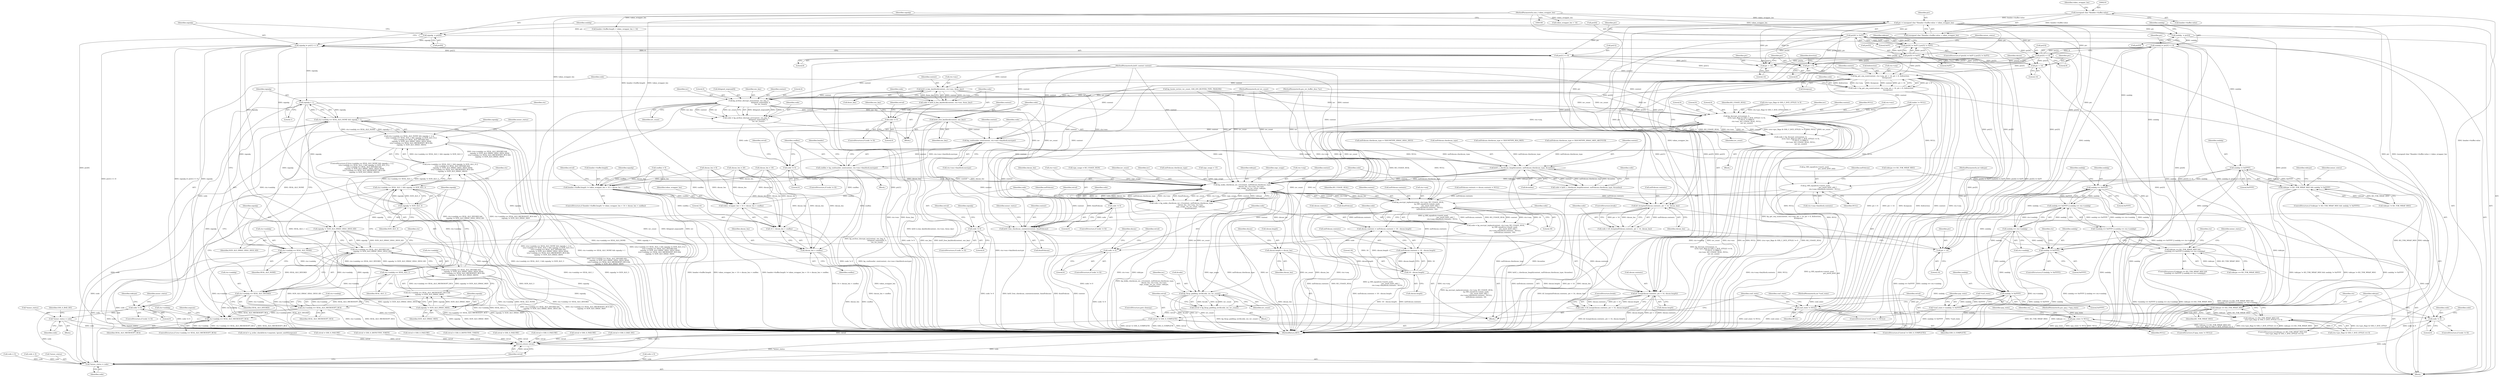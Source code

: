 digraph "0_krb5_e6ae703ae597d798e310368d52b8f38ee11c6a73_0@integer" {
"1000215" [label="(Call,ptr = (unsigned char *)header->buffer.value + token_wrapper_len)"];
"1000218" [label="(Call,(unsigned char *)header->buffer.value)"];
"1000114" [label="(MethodParameterIn,size_t token_wrapper_len)"];
"1000226" [label="(Call,signalg  = ptr[0])"];
"1000231" [label="(Call,signalg |= ptr[1] << 8)"];
"1000314" [label="(Call,signalg > 1)"];
"1000308" [label="(Call,ctx->sealalg == SEAL_ALG_NONE && signalg > 1)"];
"1000307" [label="(Call,(ctx->sealalg == SEAL_ALG_NONE && signalg > 1) ||\n        (ctx->sealalg == SEAL_ALG_1 && signalg != SGN_ALG_3) ||\n        (ctx->sealalg == SEAL_ALG_DES3KD &&\n         signalg != SGN_ALG_HMAC_SHA1_DES3_KD)||\n        (ctx->sealalg == SEAL_ALG_MICROSOFT_RC4 &&\n         signalg != SGN_ALG_HMAC_MD5))"];
"1000324" [label="(Call,signalg != SGN_ALG_3)"];
"1000318" [label="(Call,ctx->sealalg == SEAL_ALG_1 && signalg != SGN_ALG_3)"];
"1000317" [label="(Call,(ctx->sealalg == SEAL_ALG_1 && signalg != SGN_ALG_3) ||\n        (ctx->sealalg == SEAL_ALG_DES3KD &&\n         signalg != SGN_ALG_HMAC_SHA1_DES3_KD)||\n        (ctx->sealalg == SEAL_ALG_MICROSOFT_RC4 &&\n         signalg != SGN_ALG_HMAC_MD5))"];
"1000334" [label="(Call,signalg != SGN_ALG_HMAC_SHA1_DES3_KD)"];
"1000328" [label="(Call,ctx->sealalg == SEAL_ALG_DES3KD &&\n         signalg != SGN_ALG_HMAC_SHA1_DES3_KD)"];
"1000327" [label="(Call,(ctx->sealalg == SEAL_ALG_DES3KD &&\n         signalg != SGN_ALG_HMAC_SHA1_DES3_KD)||\n        (ctx->sealalg == SEAL_ALG_MICROSOFT_RC4 &&\n         signalg != SGN_ALG_HMAC_MD5))"];
"1000343" [label="(Call,signalg != SGN_ALG_HMAC_MD5)"];
"1000337" [label="(Call,ctx->sealalg == SEAL_ALG_MICROSOFT_RC4 &&\n         signalg != SGN_ALG_HMAC_MD5)"];
"1000233" [label="(Call,ptr[1] << 8)"];
"1000389" [label="(Call,kg_get_seq_num(context, ctx->seq, ptr + 14, ptr + 6, &direction,\n                          &seqnum))"];
"1000387" [label="(Call,code = kg_get_seq_num(context, ctx->seq, ptr + 14, ptr + 6, &direction,\n                          &seqnum))"];
"1000405" [label="(Call,code != 0)"];
"1000409" [label="(Call,*minor_status = code)"];
"1000834" [label="(Call,*minor_status = code)"];
"1000440" [label="(Call,krb5_k_key_keyblock(context, ctx->enc, &enc_key))"];
"1000438" [label="(Call,code = krb5_k_key_keyblock(context, ctx->enc, &enc_key))"];
"1000448" [label="(Call,code != 0)"];
"1000484" [label="(Call,kg_arcfour_docrypt_iov(context, enc_key, 0,\n                                              &bigend_seqnum[0], 4,\n                                              iov, iov_count))"];
"1000482" [label="(Call,code = kg_arcfour_docrypt_iov(context, enc_key, 0,\n                                              &bigend_seqnum[0], 4,\n                                              iov, iov_count))"];
"1000522" [label="(Call,code != 0)"];
"1000495" [label="(Call,krb5_free_keyblock(context, enc_key))"];
"1000532" [label="(Call,kg_confounder_size(context, ctx->enc->keyblock.enctype))"];
"1000530" [label="(Call,conflen = kg_confounder_size(context, ctx->enc->keyblock.enctype))"];
"1000542" [label="(Call,header->buffer.length != token_wrapper_len + 14 + cksum_len + conflen)"];
"1000548" [label="(Call,token_wrapper_len + 14 + cksum_len + conflen)"];
"1000550" [label="(Call,14 + cksum_len + conflen)"];
"1000552" [label="(Call,cksum_len + conflen)"];
"1000591" [label="(Call,krb5_c_checksum_length(context, md5cksum.checksum_type, &sumlen))"];
"1000589" [label="(Call,code = krb5_c_checksum_length(context, md5cksum.checksum_type, &sumlen))"];
"1000599" [label="(Call,code != 0)"];
"1000614" [label="(Call,kg_make_checksum_iov_v1(context, md5cksum.checksum_type,\n                                   cksum_len, ctx->seq, ctx->enc,\n                                   sign_usage, iov, iov_count, toktype,\n                                   &md5cksum))"];
"1000612" [label="(Call,code = kg_make_checksum_iov_v1(context, md5cksum.checksum_type,\n                                   cksum_len, ctx->seq, ctx->enc,\n                                   sign_usage, iov, iov_count, toktype,\n                                   &md5cksum))"];
"1000633" [label="(Call,code != 0)"];
"1000648" [label="(Call,kg_encrypt_inplace(context, ctx->seq, KG_USAGE_SEAL,\n                                  (g_OID_equal(ctx->mech_used,\n                                               gss_mech_krb5_old) ?\n                                   ctx->seq->keyblock.contents : NULL),\n                                  md5cksum.contents, 16))"];
"1000646" [label="(Call,code = kg_encrypt_inplace(context, ctx->seq, KG_USAGE_SEAL,\n                                  (g_OID_equal(ctx->mech_used,\n                                               gss_mech_krb5_old) ?\n                                   ctx->seq->keyblock.contents : NULL),\n                                  md5cksum.contents, 16))"];
"1000673" [label="(Call,code != 0)"];
"1000686" [label="(Call,cksum.contents = md5cksum.contents + 16 - cksum.length)"];
"1000701" [label="(Call,k5_bcmp(cksum.contents, ptr + 14, cksum.length))"];
"1000699" [label="(Call,code = k5_bcmp(cksum.contents, ptr + 14, cksum.length))"];
"1000735" [label="(Call,code != 0)"];
"1000690" [label="(Call,md5cksum.contents + 16 - cksum.length)"];
"1000830" [label="(Call,krb5_free_checksum_contents(context, &md5cksum))"];
"1000681" [label="(Call,cksum.length = cksum_len)"];
"1000694" [label="(Call,16 - cksum.length)"];
"1000716" [label="(Call,k5_bcmp(md5cksum.contents, ptr + 14, cksum_len))"];
"1000714" [label="(Call,code = k5_bcmp(md5cksum.contents, ptr + 14, cksum_len))"];
"1000748" [label="(Call,toktype == KG_TOK_WRAP_MSG)"];
"1000747" [label="(Call,toktype == KG_TOK_WRAP_MSG &&\n        (ctx->gss_flags & GSS_C_DCE_STYLE) == 0)"];
"1000761" [label="(Call,kg_fixup_padding_iov(&code, iov, iov_count))"];
"1000759" [label="(Call,retval = kg_fixup_padding_iov(&code, iov, iov_count))"];
"1000767" [label="(Call,retval != GSS_S_COMPLETE)"];
"1000838" [label="(Return,return retval;)"];
"1000502" [label="(Call,kg_decrypt_iov(context, 0,\n                                      ((ctx->gss_flags & GSS_C_DCE_STYLE) != 0),\n                                      0 /*EC*/, 0 /*RRC*/,\n                                      ctx->enc, KG_USAGE_SEAL, NULL,\n                                      iov, iov_count))"];
"1000500" [label="(Call,code = kg_decrypt_iov(context, 0,\n                                      ((ctx->gss_flags & GSS_C_DCE_STYLE) != 0),\n                                      0 /*EC*/, 0 /*RRC*/,\n                                      ctx->enc, KG_USAGE_SEAL, NULL,\n                                      iov, iov_count))"];
"1000654" [label="(Call,g_OID_equal(ctx->mech_used,\n                                               gss_mech_krb5_old) ?\n                                   ctx->seq->keyblock.contents : NULL)"];
"1000772" [label="(Call,conf_state != NULL)"];
"1000782" [label="(Call,qop_state != NULL)"];
"1000394" [label="(Call,ptr + 14)"];
"1000397" [label="(Call,ptr + 6)"];
"1000705" [label="(Call,ptr + 14)"];
"1000720" [label="(Call,ptr + 14)"];
"1000238" [label="(Call,sealalg  = ptr[2])"];
"1000243" [label="(Call,sealalg |= ptr[3] << 8)"];
"1000274" [label="(Call,sealalg != 0xFFFF)"];
"1000270" [label="(Call,toktype != KG_TOK_WRAP_MSG && sealalg != 0xFFFF)"];
"1000291" [label="(Call,sealalg == 0xFFFF)"];
"1000290" [label="(Call,sealalg == 0xFFFF || sealalg == ctx->sealalg)"];
"1000289" [label="(Call,!(sealalg == 0xFFFF || sealalg == ctx->sealalg))"];
"1000285" [label="(Call,toktype == KG_TOK_WRAP_MSG &&\n        !(sealalg == 0xFFFF || sealalg == ctx->sealalg))"];
"1000294" [label="(Call,sealalg == ctx->sealalg)"];
"1000309" [label="(Call,ctx->sealalg == SEAL_ALG_NONE)"];
"1000319" [label="(Call,ctx->sealalg == SEAL_ALG_1)"];
"1000329" [label="(Call,ctx->sealalg == SEAL_ALG_DES3KD)"];
"1000338" [label="(Call,ctx->sealalg == SEAL_ALG_MICROSOFT_RC4)"];
"1000426" [label="(Call,ctx->sealalg == SEAL_ALG_MICROSOFT_RC4)"];
"1000421" [label="(Call,sealalg != 0xFFFF)"];
"1000778" [label="(Call,sealalg != 0xFFFF)"];
"1000775" [label="(Call,*conf_state = (sealalg != 0xFFFF))"];
"1000245" [label="(Call,ptr[3] << 8)"];
"1000252" [label="(Call,ptr[4] != 0xFF)"];
"1000251" [label="(Call,ptr[4] != 0xFF || ptr[5] != 0xFF)"];
"1000257" [label="(Call,ptr[5] != 0xFF)"];
"1000700" [label="(Identifier,code)"];
"1000307" [label="(Call,(ctx->sealalg == SEAL_ALG_NONE && signalg > 1) ||\n        (ctx->sealalg == SEAL_ALG_1 && signalg != SGN_ALG_3) ||\n        (ctx->sealalg == SEAL_ALG_DES3KD &&\n         signalg != SGN_ALG_HMAC_SHA1_DES3_KD)||\n        (ctx->sealalg == SEAL_ALG_MICROSOFT_RC4 &&\n         signalg != SGN_ALG_HMAC_MD5))"];
"1000638" [label="(Identifier,retval)"];
"1000387" [label="(Call,code = kg_get_seq_num(context, ctx->seq, ptr + 14, ptr + 6, &direction,\n                          &seqnum))"];
"1000401" [label="(Identifier,direction)"];
"1000550" [label="(Call,14 + cksum_len + conflen)"];
"1000254" [label="(Identifier,ptr)"];
"1000243" [label="(Call,sealalg |= ptr[3] << 8)"];
"1000541" [label="(ControlStructure,if (header->buffer.length != token_wrapper_len + 14 + cksum_len + conflen))"];
"1000783" [label="(Identifier,qop_state)"];
"1000272" [label="(Identifier,toktype)"];
"1000747" [label="(Call,toktype == KG_TOK_WRAP_MSG &&\n        (ctx->gss_flags & GSS_C_DCE_STYLE) == 0)"];
"1000723" [label="(Identifier,cksum_len)"];
"1000647" [label="(Identifier,code)"];
"1000354" [label="(Identifier,signalg)"];
"1000545" [label="(Identifier,header)"];
"1000314" [label="(Call,signalg > 1)"];
"1000736" [label="(Identifier,code)"];
"1000215" [label="(Call,ptr = (unsigned char *)header->buffer.value + token_wrapper_len)"];
"1000774" [label="(Identifier,NULL)"];
"1000251" [label="(Call,ptr[4] != 0xFF || ptr[5] != 0xFF)"];
"1000758" [label="(Block,)"];
"1000274" [label="(Call,sealalg != 0xFFFF)"];
"1000629" [label="(Identifier,toktype)"];
"1000261" [label="(Literal,0xFF)"];
"1000589" [label="(Call,code = krb5_c_checksum_length(context, md5cksum.checksum_type, &sumlen))"];
"1000643" [label="(Block,)"];
"1000306" [label="(ControlStructure,if ((ctx->sealalg == SEAL_ALG_NONE && signalg > 1) ||\n        (ctx->sealalg == SEAL_ALG_1 && signalg != SGN_ALG_3) ||\n        (ctx->sealalg == SEAL_ALG_DES3KD &&\n         signalg != SGN_ALG_HMAC_SHA1_DES3_KD)||\n        (ctx->sealalg == SEAL_ALG_MICROSOFT_RC4 &&\n         signalg != SGN_ALG_HMAC_MD5)))"];
"1000552" [label="(Call,cksum_len + conflen)"];
"1000513" [label="(Literal,0)"];
"1000270" [label="(Call,toktype != KG_TOK_WRAP_MSG && sealalg != 0xFFFF)"];
"1000626" [label="(Identifier,sign_usage)"];
"1000284" [label="(ControlStructure,if (toktype == KG_TOK_WRAP_MSG &&\n        !(sealalg == 0xFFFF || sealalg == ctx->sealalg)))"];
"1000402" [label="(Call,&seqnum)"];
"1000115" [label="(MethodParameterIn,int *conf_state)"];
"1000521" [label="(ControlStructure,if (code != 0))"];
"1000526" [label="(Call,retval = GSS_S_FAILURE)"];
"1000286" [label="(Call,toktype == KG_TOK_WRAP_MSG)"];
"1000496" [label="(Identifier,context)"];
"1000520" [label="(Identifier,iov_count)"];
"1000637" [label="(Call,retval = GSS_S_FAILURE)"];
"1000376" [label="(Call,cksum_len = 20)"];
"1000772" [label="(Call,conf_state != NULL)"];
"1000748" [label="(Call,toktype == KG_TOK_WRAP_MSG)"];
"1000113" [label="(MethodParameterIn,int iov_count)"];
"1000677" [label="(Call,retval = GSS_S_FAILURE)"];
"1000280" [label="(Identifier,minor_status)"];
"1000488" [label="(Call,&bigend_seqnum[0])"];
"1000837" [label="(Identifier,code)"];
"1000339" [label="(Call,ctx->sealalg)"];
"1000482" [label="(Call,code = kg_arcfour_docrypt_iov(context, enc_key, 0,\n                                              &bigend_seqnum[0], 4,\n                                              iov, iov_count))"];
"1000504" [label="(Literal,0)"];
"1000699" [label="(Call,code = k5_bcmp(cksum.contents, ptr + 14, cksum.length))"];
"1000294" [label="(Call,sealalg == ctx->sealalg)"];
"1000340" [label="(Identifier,ctx)"];
"1000231" [label="(Call,signalg |= ptr[1] << 8)"];
"1000761" [label="(Call,kg_fixup_padding_iov(&code, iov, iov_count))"];
"1000245" [label="(Call,ptr[3] << 8)"];
"1000417" [label="(Identifier,toktype)"];
"1000816" [label="(Call,code = 0)"];
"1000549" [label="(Identifier,token_wrapper_len)"];
"1000524" [label="(Literal,0)"];
"1000256" [label="(Literal,0xFF)"];
"1000246" [label="(Call,ptr[3])"];
"1000285" [label="(Call,toktype == KG_TOK_WRAP_MSG &&\n        !(sealalg == 0xFFFF || sealalg == ctx->sealalg))"];
"1000770" [label="(ControlStructure,goto cleanup;)"];
"1000614" [label="(Call,kg_make_checksum_iov_v1(context, md5cksum.checksum_type,\n                                   cksum_len, ctx->seq, ctx->enc,\n                                   sign_usage, iov, iov_count, toktype,\n                                   &md5cksum))"];
"1000404" [label="(ControlStructure,if (code != 0))"];
"1000591" [label="(Call,krb5_c_checksum_length(context, md5cksum.checksum_type, &sumlen))"];
"1000500" [label="(Call,code = kg_decrypt_iov(context, 0,\n                                      ((ctx->gss_flags & GSS_C_DCE_STYLE) != 0),\n                                      0 /*EC*/, 0 /*RRC*/,\n                                      ctx->enc, KG_USAGE_SEAL, NULL,\n                                      iov, iov_count))"];
"1000483" [label="(Identifier,code)"];
"1000620" [label="(Call,ctx->seq)"];
"1000276" [label="(Literal,0xFFFF)"];
"1000232" [label="(Identifier,signalg)"];
"1000118" [label="(Block,)"];
"1000410" [label="(Call,*minor_status)"];
"1000721" [label="(Identifier,ptr)"];
"1000650" [label="(Call,ctx->seq)"];
"1000771" [label="(ControlStructure,if (conf_state != NULL))"];
"1000345" [label="(Identifier,SGN_ALG_HMAC_MD5)"];
"1000319" [label="(Call,ctx->sealalg == SEAL_ALG_1)"];
"1000199" [label="(Call,header->buffer.length < token_wrapper_len + 14)"];
"1000615" [label="(Identifier,context)"];
"1000344" [label="(Identifier,signalg)"];
"1000781" [label="(ControlStructure,if (qop_state != NULL))"];
"1000495" [label="(Call,krb5_free_keyblock(context, enc_key))"];
"1000227" [label="(Identifier,signalg)"];
"1000419" [label="(Block,)"];
"1000686" [label="(Call,cksum.contents = md5cksum.contents + 16 - cksum.length)"];
"1000672" [label="(ControlStructure,if (code != 0))"];
"1000324" [label="(Call,signalg != SGN_ALG_3)"];
"1000295" [label="(Identifier,sealalg)"];
"1000687" [label="(Call,cksum.contents)"];
"1000726" [label="(Call,code = 0)"];
"1000764" [label="(Identifier,iov)"];
"1000327" [label="(Call,(ctx->sealalg == SEAL_ALG_DES3KD &&\n         signalg != SGN_ALG_HMAC_SHA1_DES3_KD)||\n        (ctx->sealalg == SEAL_ALG_MICROSOFT_RC4 &&\n         signalg != SGN_ALG_HMAC_MD5))"];
"1000400" [label="(Call,&direction)"];
"1000440" [label="(Call,krb5_k_key_keyblock(context, ctx->enc, &enc_key))"];
"1000233" [label="(Call,ptr[1] << 8)"];
"1000152" [label="(Call,md5cksum.contents = cksum.contents = NULL)"];
"1000302" [label="(Identifier,minor_status)"];
"1000765" [label="(Identifier,iov_count)"];
"1000551" [label="(Literal,14)"];
"1000296" [label="(Call,ctx->sealalg)"];
"1000431" [label="(Block,)"];
"1000335" [label="(Identifier,signalg)"];
"1000531" [label="(Identifier,conflen)"];
"1000336" [label="(Identifier,SGN_ALG_HMAC_SHA1_DES3_KD)"];
"1000523" [label="(Identifier,code)"];
"1000561" [label="(Identifier,signalg)"];
"1000499" [label="(Block,)"];
"1000742" [label="(Call,retval = GSS_S_BAD_SIG)"];
"1000486" [label="(Identifier,enc_key)"];
"1000326" [label="(Identifier,SGN_ALG_3)"];
"1000722" [label="(Literal,14)"];
"1000244" [label="(Identifier,sealalg)"];
"1000117" [label="(MethodParameterIn,int toktype)"];
"1000836" [label="(Identifier,minor_status)"];
"1000234" [label="(Call,ptr[1])"];
"1000318" [label="(Call,ctx->sealalg == SEAL_ALG_1 && signalg != SGN_ALG_3)"];
"1000596" [label="(Call,&sumlen)"];
"1000708" [label="(Call,cksum.length)"];
"1000831" [label="(Identifier,context)"];
"1000323" [label="(Identifier,SEAL_ALG_1)"];
"1000414" [label="(Identifier,GSS_S_BAD_SIG)"];
"1000688" [label="(Identifier,cksum)"];
"1000609" [label="(Identifier,md5cksum)"];
"1000342" [label="(Identifier,SEAL_ALG_MICROSOFT_RC4)"];
"1000633" [label="(Call,code != 0)"];
"1000737" [label="(Literal,0)"];
"1000717" [label="(Call,md5cksum.contents)"];
"1000775" [label="(Call,*conf_state = (sealalg != 0xFFFF))"];
"1000773" [label="(Identifier,conf_state)"];
"1000485" [label="(Identifier,context)"];
"1000777" [label="(Identifier,conf_state)"];
"1000416" [label="(Call,toktype == KG_TOK_WRAP_MSG)"];
"1000613" [label="(Identifier,code)"];
"1000173" [label="(Call,kg_locate_iov(iov, iov_count, GSS_IOV_BUFFER_TYPE_TRAILER))"];
"1000648" [label="(Call,kg_encrypt_inplace(context, ctx->seq, KG_USAGE_SEAL,\n                                  (g_OID_equal(ctx->mech_used,\n                                               gss_mech_krb5_old) ?\n                                   ctx->seq->keyblock.contents : NULL),\n                                  md5cksum.contents, 16))"];
"1000240" [label="(Call,ptr[2])"];
"1000502" [label="(Call,kg_decrypt_iov(context, 0,\n                                      ((ctx->gss_flags & GSS_C_DCE_STYLE) != 0),\n                                      0 /*EC*/, 0 /*RRC*/,\n                                      ctx->enc, KG_USAGE_SEAL, NULL,\n                                      iov, iov_count))"];
"1000425" [label="(ControlStructure,if (ctx->sealalg == SEAL_ALG_MICROSOFT_RC4))"];
"1000739" [label="(Call,code = 0)"];
"1000399" [label="(Literal,6)"];
"1000389" [label="(Call,kg_get_seq_num(context, ctx->seq, ptr + 14, ptr + 6, &direction,\n                          &seqnum))"];
"1000316" [label="(Literal,1)"];
"1000682" [label="(Call,cksum.length)"];
"1000685" [label="(Identifier,cksum_len)"];
"1000430" [label="(Identifier,SEAL_ALG_MICROSOFT_RC4)"];
"1000840" [label="(MethodReturn,RET)"];
"1000669" [label="(Identifier,md5cksum)"];
"1000492" [label="(Literal,4)"];
"1000438" [label="(Call,code = krb5_k_key_keyblock(context, ctx->enc, &enc_key))"];
"1000512" [label="(Literal,0)"];
"1000533" [label="(Identifier,context)"];
"1000453" [label="(Identifier,retval)"];
"1000493" [label="(Identifier,iov)"];
"1000497" [label="(Identifier,enc_key)"];
"1000619" [label="(Identifier,cksum_len)"];
"1000632" [label="(ControlStructure,if (code != 0))"];
"1000398" [label="(Identifier,ptr)"];
"1000702" [label="(Call,cksum.contents)"];
"1000612" [label="(Call,code = kg_make_checksum_iov_v1(context, md5cksum.checksum_type,\n                                   cksum_len, ctx->seq, ctx->enc,\n                                   sign_usage, iov, iov_count, toktype,\n                                   &md5cksum))"];
"1000226" [label="(Call,signalg  = ptr[0])"];
"1000439" [label="(Identifier,code)"];
"1000604" [label="(Identifier,retval)"];
"1000459" [label="(Identifier,enc_key)"];
"1000530" [label="(Call,conflen = kg_confounder_size(context, ctx->enc->keyblock.enctype))"];
"1000205" [label="(Call,token_wrapper_len + 14)"];
"1000695" [label="(Literal,16)"];
"1000238" [label="(Call,sealalg  = ptr[2])"];
"1000760" [label="(Identifier,retval)"];
"1000308" [label="(Call,ctx->sealalg == SEAL_ALG_NONE && signalg > 1)"];
"1000253" [label="(Call,ptr[4])"];
"1000291" [label="(Call,sealalg == 0xFFFF)"];
"1000574" [label="(Call,md5cksum.checksum_type = CKSUMTYPE_HMAC_MD5_ARCFOUR)"];
"1000442" [label="(Call,ctx->enc)"];
"1000395" [label="(Identifier,ptr)"];
"1000767" [label="(Call,retval != GSS_S_COMPLETE)"];
"1000819" [label="(Call,retval = g_order_check(&ctx->seqstate, (gssint_uint64)seqnum))"];
"1000534" [label="(Call,ctx->enc->keyblock.enctype)"];
"1000623" [label="(Call,ctx->enc)"];
"1000749" [label="(Identifier,toktype)"];
"1000333" [label="(Identifier,SEAL_ALG_DES3KD)"];
"1000683" [label="(Identifier,cksum)"];
"1000653" [label="(Identifier,KG_USAGE_SEAL)"];
"1000330" [label="(Call,ctx->sealalg)"];
"1000634" [label="(Identifier,code)"];
"1000532" [label="(Call,kg_confounder_size(context, ctx->enc->keyblock.enctype))"];
"1000406" [label="(Identifier,code)"];
"1000218" [label="(Call,(unsigned char *)header->buffer.value)"];
"1000328" [label="(Call,ctx->sealalg == SEAL_ALG_DES3KD &&\n         signalg != SGN_ALG_HMAC_SHA1_DES3_KD)"];
"1000517" [label="(Identifier,KG_USAGE_SEAL)"];
"1000405" [label="(Call,code != 0)"];
"1000225" [label="(Identifier,token_wrapper_len)"];
"1000527" [label="(Identifier,retval)"];
"1000321" [label="(Identifier,ctx)"];
"1000140" [label="(Call,sign_usage = KG_USAGE_SIGN)"];
"1000603" [label="(Call,retval = GSS_S_FAILURE)"];
"1000409" [label="(Call,*minor_status = code)"];
"1000635" [label="(Literal,0)"];
"1000600" [label="(Identifier,code)"];
"1000678" [label="(Identifier,retval)"];
"1000592" [label="(Identifier,context)"];
"1000716" [label="(Call,k5_bcmp(md5cksum.contents, ptr + 14, cksum_len))"];
"1000838" [label="(Return,return retval;)"];
"1000751" [label="(Call,(ctx->gss_flags & GSS_C_DCE_STYLE) == 0)"];
"1000696" [label="(Call,cksum.length)"];
"1000766" [label="(ControlStructure,if (retval != GSS_S_COMPLETE))"];
"1000548" [label="(Call,token_wrapper_len + 14 + cksum_len + conflen)"];
"1000228" [label="(Call,ptr[0])"];
"1000371" [label="(Call,cksum_len = 16)"];
"1000724" [label="(ControlStructure,break;)"];
"1000646" [label="(Call,code = kg_encrypt_inplace(context, ctx->seq, KG_USAGE_SEAL,\n                                  (g_OID_equal(ctx->mech_used,\n                                               gss_mech_krb5_old) ?\n                                   ctx->seq->keyblock.contents : NULL),\n                                  md5cksum.contents, 16))"];
"1000331" [label="(Identifier,ctx)"];
"1000673" [label="(Call,code != 0)"];
"1000654" [label="(Call,g_OID_equal(ctx->mech_used,\n                                               gss_mech_krb5_old) ?\n                                   ctx->seq->keyblock.contents : NULL)"];
"1000581" [label="(Call,md5cksum.checksum_type = CKSUMTYPE_HMAC_SHA1_DES3)"];
"1000628" [label="(Identifier,iov_count)"];
"1000720" [label="(Call,ptr + 14)"];
"1000735" [label="(Call,code != 0)"];
"1000428" [label="(Identifier,ctx)"];
"1000259" [label="(Identifier,ptr)"];
"1000315" [label="(Identifier,signalg)"];
"1000505" [label="(Call,(ctx->gss_flags & GSS_C_DCE_STYLE) != 0)"];
"1000290" [label="(Call,sealalg == 0xFFFF || sealalg == ctx->sealalg)"];
"1000447" [label="(ControlStructure,if (code != 0))"];
"1000436" [label="(Identifier,seqnum)"];
"1000554" [label="(Identifier,conflen)"];
"1000252" [label="(Call,ptr[4] != 0xFF)"];
"1000265" [label="(Identifier,minor_status)"];
"1000421" [label="(Call,sealalg != 0xFFFF)"];
"1000690" [label="(Call,md5cksum.contents + 16 - cksum.length)"];
"1000394" [label="(Call,ptr + 14)"];
"1000734" [label="(ControlStructure,if (code != 0))"];
"1000750" [label="(Identifier,KG_TOK_WRAP_MSG)"];
"1000706" [label="(Identifier,ptr)"];
"1000779" [label="(Identifier,sealalg)"];
"1000627" [label="(Identifier,iov)"];
"1000542" [label="(Call,header->buffer.length != token_wrapper_len + 14 + cksum_len + conflen)"];
"1000412" [label="(Identifier,code)"];
"1000667" [label="(Identifier,NULL)"];
"1000705" [label="(Call,ptr + 14)"];
"1000112" [label="(MethodParameterIn,gss_iov_buffer_desc *iov)"];
"1000784" [label="(Identifier,NULL)"];
"1000257" [label="(Call,ptr[5] != 0xFF)"];
"1000834" [label="(Call,*minor_status = code)"];
"1000557" [label="(Identifier,retval)"];
"1000343" [label="(Call,signalg != SGN_ALG_HMAC_MD5)"];
"1000553" [label="(Identifier,cksum_len)"];
"1000391" [label="(Call,ctx->seq)"];
"1000249" [label="(Literal,8)"];
"1000793" [label="(Identifier,ctx)"];
"1000397" [label="(Call,ptr + 6)"];
"1000179" [label="(Call,trailer != NULL)"];
"1000759" [label="(Call,retval = kg_fixup_padding_iov(&code, iov, iov_count))"];
"1000835" [label="(Call,*minor_status)"];
"1000325" [label="(Identifier,signalg)"];
"1000250" [label="(ControlStructure,if (ptr[4] != 0xFF || ptr[5] != 0xFF))"];
"1000832" [label="(Call,&md5cksum)"];
"1000519" [label="(Identifier,iov)"];
"1000317" [label="(Call,(ctx->sealalg == SEAL_ALG_1 && signalg != SGN_ALG_3) ||\n        (ctx->sealalg == SEAL_ALG_DES3KD &&\n         signalg != SGN_ALG_HMAC_SHA1_DES3_KD)||\n        (ctx->sealalg == SEAL_ALG_MICROSOFT_RC4 &&\n         signalg != SGN_ALG_HMAC_MD5))"];
"1000660" [label="(Call,ctx->seq->keyblock.contents)"];
"1000114" [label="(MethodParameterIn,size_t token_wrapper_len)"];
"1000441" [label="(Identifier,context)"];
"1000746" [label="(ControlStructure,if (toktype == KG_TOK_WRAP_MSG &&\n        (ctx->gss_flags & GSS_C_DCE_STYLE) == 0))"];
"1000655" [label="(Call,g_OID_equal(ctx->mech_used,\n                                               gss_mech_krb5_old))"];
"1000407" [label="(Literal,0)"];
"1000310" [label="(Call,ctx->sealalg)"];
"1000711" [label="(ControlStructure,break;)"];
"1000503" [label="(Identifier,context)"];
"1000709" [label="(Identifier,cksum)"];
"1000484" [label="(Call,kg_arcfour_docrypt_iov(context, enc_key, 0,\n                                              &bigend_seqnum[0], 4,\n                                              iov, iov_count))"];
"1000694" [label="(Call,16 - cksum.length)"];
"1000630" [label="(Call,&md5cksum)"];
"1000116" [label="(MethodParameterIn,gss_qop_t *qop_state)"];
"1000426" [label="(Call,ctx->sealalg == SEAL_ALG_MICROSOFT_RC4)"];
"1000220" [label="(Call,header->buffer.value)"];
"1000501" [label="(Identifier,code)"];
"1000420" [label="(ControlStructure,if (sealalg != 0xFFFF))"];
"1000776" [label="(Call,*conf_state)"];
"1000422" [label="(Identifier,sealalg)"];
"1000649" [label="(Identifier,context)"];
"1000287" [label="(Identifier,toktype)"];
"1000518" [label="(Identifier,NULL)"];
"1000782" [label="(Call,qop_state != NULL)"];
"1000787" [label="(Identifier,qop_state)"];
"1000269" [label="(ControlStructure,if (toktype != KG_TOK_WRAP_MSG && sealalg != 0xFFFF))"];
"1000780" [label="(Literal,0xFFFF)"];
"1000448" [label="(Call,code != 0)"];
"1000674" [label="(Identifier,code)"];
"1000390" [label="(Identifier,context)"];
"1000590" [label="(Identifier,code)"];
"1000338" [label="(Call,ctx->sealalg == SEAL_ALG_MICROSOFT_RC4)"];
"1000601" [label="(Literal,0)"];
"1000668" [label="(Call,md5cksum.contents)"];
"1000778" [label="(Call,sealalg != 0xFFFF)"];
"1000556" [label="(Call,retval = GSS_S_DEFECTIVE_TOKEN)"];
"1000427" [label="(Call,ctx->sealalg)"];
"1000320" [label="(Call,ctx->sealalg)"];
"1000839" [label="(Identifier,retval)"];
"1000217" [label="(Call,(unsigned char *)header->buffer.value + token_wrapper_len)"];
"1000452" [label="(Call,retval = GSS_S_FAILURE)"];
"1000258" [label="(Call,ptr[5])"];
"1000450" [label="(Literal,0)"];
"1000449" [label="(Identifier,code)"];
"1000349" [label="(Identifier,minor_status)"];
"1000691" [label="(Call,md5cksum.contents)"];
"1000543" [label="(Call,header->buffer.length)"];
"1000408" [label="(Block,)"];
"1000311" [label="(Identifier,ctx)"];
"1000762" [label="(Call,&code)"];
"1000292" [label="(Identifier,sealalg)"];
"1000754" [label="(Identifier,ctx)"];
"1000275" [label="(Identifier,sealalg)"];
"1000337" [label="(Call,ctx->sealalg == SEAL_ALG_MICROSOFT_RC4 &&\n         signalg != SGN_ALG_HMAC_MD5)"];
"1000359" [label="(Call,cksum_len = 8)"];
"1000522" [label="(Call,code != 0)"];
"1000729" [label="(Call,retval = GSS_S_DEFECTIVE_TOKEN)"];
"1000768" [label="(Identifier,retval)"];
"1000514" [label="(Call,ctx->enc)"];
"1000334" [label="(Call,signalg != SGN_ALG_HMAC_SHA1_DES3_KD)"];
"1000423" [label="(Literal,0xFFFF)"];
"1000309" [label="(Call,ctx->sealalg == SEAL_ALG_NONE)"];
"1000740" [label="(Identifier,code)"];
"1000109" [label="(MethodParameterIn,krb5_context context)"];
"1000289" [label="(Call,!(sealalg == 0xFFFF || sealalg == ctx->sealalg))"];
"1000132" [label="(Call,conflen = 0)"];
"1000769" [label="(Identifier,GSS_S_COMPLETE)"];
"1000707" [label="(Literal,14)"];
"1000271" [label="(Call,toktype != KG_TOK_WRAP_MSG)"];
"1000593" [label="(Call,md5cksum.checksum_type)"];
"1000237" [label="(Literal,8)"];
"1000445" [label="(Call,&enc_key)"];
"1000642" [label="(Identifier,signalg)"];
"1000681" [label="(Call,cksum.length = cksum_len)"];
"1000616" [label="(Call,md5cksum.checksum_type)"];
"1000494" [label="(Identifier,iov_count)"];
"1000599" [label="(Call,code != 0)"];
"1000567" [label="(Call,md5cksum.checksum_type = CKSUMTYPE_RSA_MD5)"];
"1000329" [label="(Call,ctx->sealalg == SEAL_ALG_DES3KD)"];
"1000396" [label="(Literal,14)"];
"1000714" [label="(Call,code = k5_bcmp(md5cksum.contents, ptr + 14, cksum_len))"];
"1000216" [label="(Identifier,ptr)"];
"1000388" [label="(Identifier,code)"];
"1000313" [label="(Identifier,SEAL_ALG_NONE)"];
"1000671" [label="(Literal,16)"];
"1000293" [label="(Literal,0xFFFF)"];
"1000830" [label="(Call,krb5_free_checksum_contents(context, &md5cksum))"];
"1000701" [label="(Call,k5_bcmp(cksum.contents, ptr + 14, cksum.length))"];
"1000366" [label="(Call,sign_usage = 15)"];
"1000239" [label="(Identifier,sealalg)"];
"1000487" [label="(Literal,0)"];
"1000675" [label="(Literal,0)"];
"1000715" [label="(Identifier,code)"];
"1000598" [label="(ControlStructure,if (code != 0))"];
"1000411" [label="(Identifier,minor_status)"];
"1000215" -> "1000118"  [label="AST: "];
"1000215" -> "1000217"  [label="CFG: "];
"1000216" -> "1000215"  [label="AST: "];
"1000217" -> "1000215"  [label="AST: "];
"1000227" -> "1000215"  [label="CFG: "];
"1000215" -> "1000840"  [label="DDG: ptr"];
"1000215" -> "1000840"  [label="DDG: (unsigned char *)header->buffer.value + token_wrapper_len"];
"1000218" -> "1000215"  [label="DDG: header->buffer.value"];
"1000114" -> "1000215"  [label="DDG: token_wrapper_len"];
"1000215" -> "1000226"  [label="DDG: ptr"];
"1000215" -> "1000233"  [label="DDG: ptr"];
"1000215" -> "1000238"  [label="DDG: ptr"];
"1000215" -> "1000245"  [label="DDG: ptr"];
"1000215" -> "1000252"  [label="DDG: ptr"];
"1000215" -> "1000257"  [label="DDG: ptr"];
"1000215" -> "1000389"  [label="DDG: ptr"];
"1000215" -> "1000394"  [label="DDG: ptr"];
"1000215" -> "1000397"  [label="DDG: ptr"];
"1000215" -> "1000701"  [label="DDG: ptr"];
"1000215" -> "1000705"  [label="DDG: ptr"];
"1000215" -> "1000716"  [label="DDG: ptr"];
"1000215" -> "1000720"  [label="DDG: ptr"];
"1000218" -> "1000217"  [label="AST: "];
"1000218" -> "1000220"  [label="CFG: "];
"1000219" -> "1000218"  [label="AST: "];
"1000220" -> "1000218"  [label="AST: "];
"1000225" -> "1000218"  [label="CFG: "];
"1000218" -> "1000840"  [label="DDG: header->buffer.value"];
"1000218" -> "1000217"  [label="DDG: header->buffer.value"];
"1000114" -> "1000108"  [label="AST: "];
"1000114" -> "1000840"  [label="DDG: token_wrapper_len"];
"1000114" -> "1000199"  [label="DDG: token_wrapper_len"];
"1000114" -> "1000205"  [label="DDG: token_wrapper_len"];
"1000114" -> "1000217"  [label="DDG: token_wrapper_len"];
"1000114" -> "1000542"  [label="DDG: token_wrapper_len"];
"1000114" -> "1000548"  [label="DDG: token_wrapper_len"];
"1000226" -> "1000118"  [label="AST: "];
"1000226" -> "1000228"  [label="CFG: "];
"1000227" -> "1000226"  [label="AST: "];
"1000228" -> "1000226"  [label="AST: "];
"1000232" -> "1000226"  [label="CFG: "];
"1000226" -> "1000840"  [label="DDG: ptr[0]"];
"1000226" -> "1000231"  [label="DDG: signalg"];
"1000231" -> "1000118"  [label="AST: "];
"1000231" -> "1000233"  [label="CFG: "];
"1000232" -> "1000231"  [label="AST: "];
"1000233" -> "1000231"  [label="AST: "];
"1000239" -> "1000231"  [label="CFG: "];
"1000231" -> "1000840"  [label="DDG: ptr[1] << 8"];
"1000231" -> "1000840"  [label="DDG: signalg |= ptr[1] << 8"];
"1000231" -> "1000840"  [label="DDG: signalg"];
"1000233" -> "1000231"  [label="DDG: ptr[1]"];
"1000233" -> "1000231"  [label="DDG: 8"];
"1000231" -> "1000314"  [label="DDG: signalg"];
"1000231" -> "1000324"  [label="DDG: signalg"];
"1000231" -> "1000334"  [label="DDG: signalg"];
"1000231" -> "1000343"  [label="DDG: signalg"];
"1000314" -> "1000308"  [label="AST: "];
"1000314" -> "1000316"  [label="CFG: "];
"1000315" -> "1000314"  [label="AST: "];
"1000316" -> "1000314"  [label="AST: "];
"1000308" -> "1000314"  [label="CFG: "];
"1000314" -> "1000840"  [label="DDG: signalg"];
"1000314" -> "1000308"  [label="DDG: signalg"];
"1000314" -> "1000308"  [label="DDG: 1"];
"1000314" -> "1000324"  [label="DDG: signalg"];
"1000314" -> "1000334"  [label="DDG: signalg"];
"1000314" -> "1000343"  [label="DDG: signalg"];
"1000308" -> "1000307"  [label="AST: "];
"1000308" -> "1000309"  [label="CFG: "];
"1000309" -> "1000308"  [label="AST: "];
"1000321" -> "1000308"  [label="CFG: "];
"1000307" -> "1000308"  [label="CFG: "];
"1000308" -> "1000840"  [label="DDG: ctx->sealalg == SEAL_ALG_NONE"];
"1000308" -> "1000840"  [label="DDG: signalg > 1"];
"1000308" -> "1000307"  [label="DDG: ctx->sealalg == SEAL_ALG_NONE"];
"1000308" -> "1000307"  [label="DDG: signalg > 1"];
"1000309" -> "1000308"  [label="DDG: ctx->sealalg"];
"1000309" -> "1000308"  [label="DDG: SEAL_ALG_NONE"];
"1000307" -> "1000306"  [label="AST: "];
"1000307" -> "1000317"  [label="CFG: "];
"1000317" -> "1000307"  [label="AST: "];
"1000349" -> "1000307"  [label="CFG: "];
"1000354" -> "1000307"  [label="CFG: "];
"1000307" -> "1000840"  [label="DDG: (ctx->sealalg == SEAL_ALG_NONE && signalg > 1) ||\n        (ctx->sealalg == SEAL_ALG_1 && signalg != SGN_ALG_3) ||\n        (ctx->sealalg == SEAL_ALG_DES3KD &&\n         signalg != SGN_ALG_HMAC_SHA1_DES3_KD)||\n        (ctx->sealalg == SEAL_ALG_MICROSOFT_RC4 &&\n         signalg != SGN_ALG_HMAC_MD5)"];
"1000307" -> "1000840"  [label="DDG: ctx->sealalg == SEAL_ALG_NONE && signalg > 1"];
"1000307" -> "1000840"  [label="DDG: (ctx->sealalg == SEAL_ALG_1 && signalg != SGN_ALG_3) ||\n        (ctx->sealalg == SEAL_ALG_DES3KD &&\n         signalg != SGN_ALG_HMAC_SHA1_DES3_KD)||\n        (ctx->sealalg == SEAL_ALG_MICROSOFT_RC4 &&\n         signalg != SGN_ALG_HMAC_MD5)"];
"1000317" -> "1000307"  [label="DDG: ctx->sealalg == SEAL_ALG_1 && signalg != SGN_ALG_3"];
"1000317" -> "1000307"  [label="DDG: (ctx->sealalg == SEAL_ALG_DES3KD &&\n         signalg != SGN_ALG_HMAC_SHA1_DES3_KD)||\n        (ctx->sealalg == SEAL_ALG_MICROSOFT_RC4 &&\n         signalg != SGN_ALG_HMAC_MD5)"];
"1000324" -> "1000318"  [label="AST: "];
"1000324" -> "1000326"  [label="CFG: "];
"1000325" -> "1000324"  [label="AST: "];
"1000326" -> "1000324"  [label="AST: "];
"1000318" -> "1000324"  [label="CFG: "];
"1000324" -> "1000840"  [label="DDG: SGN_ALG_3"];
"1000324" -> "1000840"  [label="DDG: signalg"];
"1000324" -> "1000318"  [label="DDG: signalg"];
"1000324" -> "1000318"  [label="DDG: SGN_ALG_3"];
"1000324" -> "1000334"  [label="DDG: signalg"];
"1000324" -> "1000343"  [label="DDG: signalg"];
"1000318" -> "1000317"  [label="AST: "];
"1000318" -> "1000319"  [label="CFG: "];
"1000319" -> "1000318"  [label="AST: "];
"1000331" -> "1000318"  [label="CFG: "];
"1000317" -> "1000318"  [label="CFG: "];
"1000318" -> "1000840"  [label="DDG: ctx->sealalg == SEAL_ALG_1"];
"1000318" -> "1000840"  [label="DDG: signalg != SGN_ALG_3"];
"1000318" -> "1000317"  [label="DDG: ctx->sealalg == SEAL_ALG_1"];
"1000318" -> "1000317"  [label="DDG: signalg != SGN_ALG_3"];
"1000319" -> "1000318"  [label="DDG: ctx->sealalg"];
"1000319" -> "1000318"  [label="DDG: SEAL_ALG_1"];
"1000317" -> "1000327"  [label="CFG: "];
"1000327" -> "1000317"  [label="AST: "];
"1000317" -> "1000840"  [label="DDG: ctx->sealalg == SEAL_ALG_1 && signalg != SGN_ALG_3"];
"1000317" -> "1000840"  [label="DDG: (ctx->sealalg == SEAL_ALG_DES3KD &&\n         signalg != SGN_ALG_HMAC_SHA1_DES3_KD)||\n        (ctx->sealalg == SEAL_ALG_MICROSOFT_RC4 &&\n         signalg != SGN_ALG_HMAC_MD5)"];
"1000327" -> "1000317"  [label="DDG: ctx->sealalg == SEAL_ALG_DES3KD &&\n         signalg != SGN_ALG_HMAC_SHA1_DES3_KD"];
"1000327" -> "1000317"  [label="DDG: ctx->sealalg == SEAL_ALG_MICROSOFT_RC4 &&\n         signalg != SGN_ALG_HMAC_MD5"];
"1000334" -> "1000328"  [label="AST: "];
"1000334" -> "1000336"  [label="CFG: "];
"1000335" -> "1000334"  [label="AST: "];
"1000336" -> "1000334"  [label="AST: "];
"1000328" -> "1000334"  [label="CFG: "];
"1000334" -> "1000840"  [label="DDG: SGN_ALG_HMAC_SHA1_DES3_KD"];
"1000334" -> "1000840"  [label="DDG: signalg"];
"1000334" -> "1000328"  [label="DDG: signalg"];
"1000334" -> "1000328"  [label="DDG: SGN_ALG_HMAC_SHA1_DES3_KD"];
"1000334" -> "1000343"  [label="DDG: signalg"];
"1000328" -> "1000327"  [label="AST: "];
"1000328" -> "1000329"  [label="CFG: "];
"1000329" -> "1000328"  [label="AST: "];
"1000340" -> "1000328"  [label="CFG: "];
"1000327" -> "1000328"  [label="CFG: "];
"1000328" -> "1000840"  [label="DDG: signalg != SGN_ALG_HMAC_SHA1_DES3_KD"];
"1000328" -> "1000840"  [label="DDG: ctx->sealalg == SEAL_ALG_DES3KD"];
"1000328" -> "1000327"  [label="DDG: ctx->sealalg == SEAL_ALG_DES3KD"];
"1000328" -> "1000327"  [label="DDG: signalg != SGN_ALG_HMAC_SHA1_DES3_KD"];
"1000329" -> "1000328"  [label="DDG: ctx->sealalg"];
"1000329" -> "1000328"  [label="DDG: SEAL_ALG_DES3KD"];
"1000327" -> "1000337"  [label="CFG: "];
"1000337" -> "1000327"  [label="AST: "];
"1000327" -> "1000840"  [label="DDG: ctx->sealalg == SEAL_ALG_DES3KD &&\n         signalg != SGN_ALG_HMAC_SHA1_DES3_KD"];
"1000327" -> "1000840"  [label="DDG: ctx->sealalg == SEAL_ALG_MICROSOFT_RC4 &&\n         signalg != SGN_ALG_HMAC_MD5"];
"1000337" -> "1000327"  [label="DDG: ctx->sealalg == SEAL_ALG_MICROSOFT_RC4"];
"1000337" -> "1000327"  [label="DDG: signalg != SGN_ALG_HMAC_MD5"];
"1000343" -> "1000337"  [label="AST: "];
"1000343" -> "1000345"  [label="CFG: "];
"1000344" -> "1000343"  [label="AST: "];
"1000345" -> "1000343"  [label="AST: "];
"1000337" -> "1000343"  [label="CFG: "];
"1000343" -> "1000840"  [label="DDG: signalg"];
"1000343" -> "1000840"  [label="DDG: SGN_ALG_HMAC_MD5"];
"1000343" -> "1000337"  [label="DDG: signalg"];
"1000343" -> "1000337"  [label="DDG: SGN_ALG_HMAC_MD5"];
"1000337" -> "1000338"  [label="CFG: "];
"1000338" -> "1000337"  [label="AST: "];
"1000337" -> "1000840"  [label="DDG: signalg != SGN_ALG_HMAC_MD5"];
"1000337" -> "1000840"  [label="DDG: ctx->sealalg == SEAL_ALG_MICROSOFT_RC4"];
"1000338" -> "1000337"  [label="DDG: ctx->sealalg"];
"1000338" -> "1000337"  [label="DDG: SEAL_ALG_MICROSOFT_RC4"];
"1000233" -> "1000237"  [label="CFG: "];
"1000234" -> "1000233"  [label="AST: "];
"1000237" -> "1000233"  [label="AST: "];
"1000233" -> "1000840"  [label="DDG: ptr[1]"];
"1000233" -> "1000389"  [label="DDG: ptr[1]"];
"1000233" -> "1000394"  [label="DDG: ptr[1]"];
"1000233" -> "1000397"  [label="DDG: ptr[1]"];
"1000233" -> "1000701"  [label="DDG: ptr[1]"];
"1000233" -> "1000705"  [label="DDG: ptr[1]"];
"1000233" -> "1000716"  [label="DDG: ptr[1]"];
"1000233" -> "1000720"  [label="DDG: ptr[1]"];
"1000389" -> "1000387"  [label="AST: "];
"1000389" -> "1000402"  [label="CFG: "];
"1000390" -> "1000389"  [label="AST: "];
"1000391" -> "1000389"  [label="AST: "];
"1000394" -> "1000389"  [label="AST: "];
"1000397" -> "1000389"  [label="AST: "];
"1000400" -> "1000389"  [label="AST: "];
"1000402" -> "1000389"  [label="AST: "];
"1000387" -> "1000389"  [label="CFG: "];
"1000389" -> "1000840"  [label="DDG: ptr + 6"];
"1000389" -> "1000840"  [label="DDG: ptr + 14"];
"1000389" -> "1000840"  [label="DDG: &seqnum"];
"1000389" -> "1000840"  [label="DDG: &direction"];
"1000389" -> "1000840"  [label="DDG: context"];
"1000389" -> "1000840"  [label="DDG: ctx->seq"];
"1000389" -> "1000387"  [label="DDG: ptr + 6"];
"1000389" -> "1000387"  [label="DDG: &direction"];
"1000389" -> "1000387"  [label="DDG: ctx->seq"];
"1000389" -> "1000387"  [label="DDG: &seqnum"];
"1000389" -> "1000387"  [label="DDG: context"];
"1000389" -> "1000387"  [label="DDG: ptr + 14"];
"1000109" -> "1000389"  [label="DDG: context"];
"1000252" -> "1000389"  [label="DDG: ptr[4]"];
"1000257" -> "1000389"  [label="DDG: ptr[5]"];
"1000245" -> "1000389"  [label="DDG: ptr[3]"];
"1000389" -> "1000440"  [label="DDG: context"];
"1000389" -> "1000502"  [label="DDG: context"];
"1000389" -> "1000532"  [label="DDG: context"];
"1000389" -> "1000591"  [label="DDG: context"];
"1000389" -> "1000614"  [label="DDG: ctx->seq"];
"1000389" -> "1000830"  [label="DDG: context"];
"1000387" -> "1000118"  [label="AST: "];
"1000388" -> "1000387"  [label="AST: "];
"1000406" -> "1000387"  [label="CFG: "];
"1000387" -> "1000840"  [label="DDG: kg_get_seq_num(context, ctx->seq, ptr + 14, ptr + 6, &direction,\n                          &seqnum)"];
"1000387" -> "1000405"  [label="DDG: code"];
"1000405" -> "1000404"  [label="AST: "];
"1000405" -> "1000407"  [label="CFG: "];
"1000406" -> "1000405"  [label="AST: "];
"1000407" -> "1000405"  [label="AST: "];
"1000411" -> "1000405"  [label="CFG: "];
"1000417" -> "1000405"  [label="CFG: "];
"1000405" -> "1000840"  [label="DDG: code != 0"];
"1000405" -> "1000409"  [label="DDG: code"];
"1000405" -> "1000834"  [label="DDG: code"];
"1000409" -> "1000408"  [label="AST: "];
"1000409" -> "1000412"  [label="CFG: "];
"1000410" -> "1000409"  [label="AST: "];
"1000412" -> "1000409"  [label="AST: "];
"1000414" -> "1000409"  [label="CFG: "];
"1000409" -> "1000840"  [label="DDG: code"];
"1000409" -> "1000840"  [label="DDG: *minor_status"];
"1000834" -> "1000118"  [label="AST: "];
"1000834" -> "1000837"  [label="CFG: "];
"1000835" -> "1000834"  [label="AST: "];
"1000837" -> "1000834"  [label="AST: "];
"1000839" -> "1000834"  [label="CFG: "];
"1000834" -> "1000840"  [label="DDG: *minor_status"];
"1000834" -> "1000840"  [label="DDG: code"];
"1000816" -> "1000834"  [label="DDG: code"];
"1000726" -> "1000834"  [label="DDG: code"];
"1000599" -> "1000834"  [label="DDG: code"];
"1000448" -> "1000834"  [label="DDG: code"];
"1000522" -> "1000834"  [label="DDG: code"];
"1000735" -> "1000834"  [label="DDG: code"];
"1000633" -> "1000834"  [label="DDG: code"];
"1000673" -> "1000834"  [label="DDG: code"];
"1000739" -> "1000834"  [label="DDG: code"];
"1000440" -> "1000438"  [label="AST: "];
"1000440" -> "1000445"  [label="CFG: "];
"1000441" -> "1000440"  [label="AST: "];
"1000442" -> "1000440"  [label="AST: "];
"1000445" -> "1000440"  [label="AST: "];
"1000438" -> "1000440"  [label="CFG: "];
"1000440" -> "1000840"  [label="DDG: ctx->enc"];
"1000440" -> "1000840"  [label="DDG: &enc_key"];
"1000440" -> "1000438"  [label="DDG: context"];
"1000440" -> "1000438"  [label="DDG: ctx->enc"];
"1000440" -> "1000438"  [label="DDG: &enc_key"];
"1000109" -> "1000440"  [label="DDG: context"];
"1000440" -> "1000484"  [label="DDG: context"];
"1000440" -> "1000614"  [label="DDG: ctx->enc"];
"1000440" -> "1000830"  [label="DDG: context"];
"1000438" -> "1000431"  [label="AST: "];
"1000439" -> "1000438"  [label="AST: "];
"1000449" -> "1000438"  [label="CFG: "];
"1000438" -> "1000840"  [label="DDG: krb5_k_key_keyblock(context, ctx->enc, &enc_key)"];
"1000438" -> "1000448"  [label="DDG: code"];
"1000448" -> "1000447"  [label="AST: "];
"1000448" -> "1000450"  [label="CFG: "];
"1000449" -> "1000448"  [label="AST: "];
"1000450" -> "1000448"  [label="AST: "];
"1000453" -> "1000448"  [label="CFG: "];
"1000459" -> "1000448"  [label="CFG: "];
"1000448" -> "1000840"  [label="DDG: code != 0"];
"1000484" -> "1000482"  [label="AST: "];
"1000484" -> "1000494"  [label="CFG: "];
"1000485" -> "1000484"  [label="AST: "];
"1000486" -> "1000484"  [label="AST: "];
"1000487" -> "1000484"  [label="AST: "];
"1000488" -> "1000484"  [label="AST: "];
"1000492" -> "1000484"  [label="AST: "];
"1000493" -> "1000484"  [label="AST: "];
"1000494" -> "1000484"  [label="AST: "];
"1000482" -> "1000484"  [label="CFG: "];
"1000484" -> "1000840"  [label="DDG: iov_count"];
"1000484" -> "1000840"  [label="DDG: &bigend_seqnum[0]"];
"1000484" -> "1000840"  [label="DDG: iov"];
"1000484" -> "1000482"  [label="DDG: &bigend_seqnum[0]"];
"1000484" -> "1000482"  [label="DDG: 4"];
"1000484" -> "1000482"  [label="DDG: 0"];
"1000484" -> "1000482"  [label="DDG: enc_key"];
"1000484" -> "1000482"  [label="DDG: context"];
"1000484" -> "1000482"  [label="DDG: iov"];
"1000484" -> "1000482"  [label="DDG: iov_count"];
"1000109" -> "1000484"  [label="DDG: context"];
"1000173" -> "1000484"  [label="DDG: iov"];
"1000173" -> "1000484"  [label="DDG: iov_count"];
"1000112" -> "1000484"  [label="DDG: iov"];
"1000113" -> "1000484"  [label="DDG: iov_count"];
"1000484" -> "1000495"  [label="DDG: context"];
"1000484" -> "1000495"  [label="DDG: enc_key"];
"1000484" -> "1000614"  [label="DDG: iov"];
"1000484" -> "1000614"  [label="DDG: iov_count"];
"1000482" -> "1000431"  [label="AST: "];
"1000483" -> "1000482"  [label="AST: "];
"1000496" -> "1000482"  [label="CFG: "];
"1000482" -> "1000840"  [label="DDG: kg_arcfour_docrypt_iov(context, enc_key, 0,\n                                              &bigend_seqnum[0], 4,\n                                              iov, iov_count)"];
"1000482" -> "1000522"  [label="DDG: code"];
"1000522" -> "1000521"  [label="AST: "];
"1000522" -> "1000524"  [label="CFG: "];
"1000523" -> "1000522"  [label="AST: "];
"1000524" -> "1000522"  [label="AST: "];
"1000527" -> "1000522"  [label="CFG: "];
"1000531" -> "1000522"  [label="CFG: "];
"1000522" -> "1000840"  [label="DDG: code != 0"];
"1000500" -> "1000522"  [label="DDG: code"];
"1000495" -> "1000431"  [label="AST: "];
"1000495" -> "1000497"  [label="CFG: "];
"1000496" -> "1000495"  [label="AST: "];
"1000497" -> "1000495"  [label="AST: "];
"1000523" -> "1000495"  [label="CFG: "];
"1000495" -> "1000840"  [label="DDG: enc_key"];
"1000495" -> "1000840"  [label="DDG: krb5_free_keyblock(context, enc_key)"];
"1000109" -> "1000495"  [label="DDG: context"];
"1000495" -> "1000532"  [label="DDG: context"];
"1000495" -> "1000830"  [label="DDG: context"];
"1000532" -> "1000530"  [label="AST: "];
"1000532" -> "1000534"  [label="CFG: "];
"1000533" -> "1000532"  [label="AST: "];
"1000534" -> "1000532"  [label="AST: "];
"1000530" -> "1000532"  [label="CFG: "];
"1000532" -> "1000840"  [label="DDG: ctx->enc->keyblock.enctype"];
"1000532" -> "1000530"  [label="DDG: context"];
"1000532" -> "1000530"  [label="DDG: ctx->enc->keyblock.enctype"];
"1000502" -> "1000532"  [label="DDG: context"];
"1000109" -> "1000532"  [label="DDG: context"];
"1000532" -> "1000591"  [label="DDG: context"];
"1000532" -> "1000830"  [label="DDG: context"];
"1000530" -> "1000419"  [label="AST: "];
"1000531" -> "1000530"  [label="AST: "];
"1000545" -> "1000530"  [label="CFG: "];
"1000530" -> "1000840"  [label="DDG: kg_confounder_size(context, ctx->enc->keyblock.enctype)"];
"1000530" -> "1000542"  [label="DDG: conflen"];
"1000530" -> "1000548"  [label="DDG: conflen"];
"1000530" -> "1000550"  [label="DDG: conflen"];
"1000530" -> "1000552"  [label="DDG: conflen"];
"1000542" -> "1000541"  [label="AST: "];
"1000542" -> "1000548"  [label="CFG: "];
"1000543" -> "1000542"  [label="AST: "];
"1000548" -> "1000542"  [label="AST: "];
"1000557" -> "1000542"  [label="CFG: "];
"1000561" -> "1000542"  [label="CFG: "];
"1000542" -> "1000840"  [label="DDG: token_wrapper_len + 14 + cksum_len + conflen"];
"1000542" -> "1000840"  [label="DDG: header->buffer.length != token_wrapper_len + 14 + cksum_len + conflen"];
"1000542" -> "1000840"  [label="DDG: header->buffer.length"];
"1000199" -> "1000542"  [label="DDG: header->buffer.length"];
"1000376" -> "1000542"  [label="DDG: cksum_len"];
"1000359" -> "1000542"  [label="DDG: cksum_len"];
"1000371" -> "1000542"  [label="DDG: cksum_len"];
"1000132" -> "1000542"  [label="DDG: conflen"];
"1000548" -> "1000550"  [label="CFG: "];
"1000549" -> "1000548"  [label="AST: "];
"1000550" -> "1000548"  [label="AST: "];
"1000548" -> "1000840"  [label="DDG: 14 + cksum_len + conflen"];
"1000548" -> "1000840"  [label="DDG: token_wrapper_len"];
"1000376" -> "1000548"  [label="DDG: cksum_len"];
"1000359" -> "1000548"  [label="DDG: cksum_len"];
"1000371" -> "1000548"  [label="DDG: cksum_len"];
"1000132" -> "1000548"  [label="DDG: conflen"];
"1000550" -> "1000552"  [label="CFG: "];
"1000551" -> "1000550"  [label="AST: "];
"1000552" -> "1000550"  [label="AST: "];
"1000550" -> "1000840"  [label="DDG: cksum_len + conflen"];
"1000376" -> "1000550"  [label="DDG: cksum_len"];
"1000359" -> "1000550"  [label="DDG: cksum_len"];
"1000371" -> "1000550"  [label="DDG: cksum_len"];
"1000132" -> "1000550"  [label="DDG: conflen"];
"1000552" -> "1000554"  [label="CFG: "];
"1000553" -> "1000552"  [label="AST: "];
"1000554" -> "1000552"  [label="AST: "];
"1000552" -> "1000840"  [label="DDG: cksum_len"];
"1000552" -> "1000840"  [label="DDG: conflen"];
"1000376" -> "1000552"  [label="DDG: cksum_len"];
"1000359" -> "1000552"  [label="DDG: cksum_len"];
"1000371" -> "1000552"  [label="DDG: cksum_len"];
"1000132" -> "1000552"  [label="DDG: conflen"];
"1000591" -> "1000589"  [label="AST: "];
"1000591" -> "1000596"  [label="CFG: "];
"1000592" -> "1000591"  [label="AST: "];
"1000593" -> "1000591"  [label="AST: "];
"1000596" -> "1000591"  [label="AST: "];
"1000589" -> "1000591"  [label="CFG: "];
"1000591" -> "1000840"  [label="DDG: &sumlen"];
"1000591" -> "1000840"  [label="DDG: md5cksum.checksum_type"];
"1000591" -> "1000589"  [label="DDG: context"];
"1000591" -> "1000589"  [label="DDG: md5cksum.checksum_type"];
"1000591" -> "1000589"  [label="DDG: &sumlen"];
"1000109" -> "1000591"  [label="DDG: context"];
"1000574" -> "1000591"  [label="DDG: md5cksum.checksum_type"];
"1000567" -> "1000591"  [label="DDG: md5cksum.checksum_type"];
"1000581" -> "1000591"  [label="DDG: md5cksum.checksum_type"];
"1000591" -> "1000614"  [label="DDG: context"];
"1000591" -> "1000614"  [label="DDG: md5cksum.checksum_type"];
"1000591" -> "1000830"  [label="DDG: context"];
"1000589" -> "1000118"  [label="AST: "];
"1000590" -> "1000589"  [label="AST: "];
"1000600" -> "1000589"  [label="CFG: "];
"1000589" -> "1000840"  [label="DDG: krb5_c_checksum_length(context, md5cksum.checksum_type, &sumlen)"];
"1000589" -> "1000599"  [label="DDG: code"];
"1000599" -> "1000598"  [label="AST: "];
"1000599" -> "1000601"  [label="CFG: "];
"1000600" -> "1000599"  [label="AST: "];
"1000601" -> "1000599"  [label="AST: "];
"1000604" -> "1000599"  [label="CFG: "];
"1000609" -> "1000599"  [label="CFG: "];
"1000599" -> "1000840"  [label="DDG: code != 0"];
"1000614" -> "1000612"  [label="AST: "];
"1000614" -> "1000630"  [label="CFG: "];
"1000615" -> "1000614"  [label="AST: "];
"1000616" -> "1000614"  [label="AST: "];
"1000619" -> "1000614"  [label="AST: "];
"1000620" -> "1000614"  [label="AST: "];
"1000623" -> "1000614"  [label="AST: "];
"1000626" -> "1000614"  [label="AST: "];
"1000627" -> "1000614"  [label="AST: "];
"1000628" -> "1000614"  [label="AST: "];
"1000629" -> "1000614"  [label="AST: "];
"1000630" -> "1000614"  [label="AST: "];
"1000612" -> "1000614"  [label="CFG: "];
"1000614" -> "1000840"  [label="DDG: ctx->enc"];
"1000614" -> "1000840"  [label="DDG: toktype"];
"1000614" -> "1000840"  [label="DDG: sign_usage"];
"1000614" -> "1000840"  [label="DDG: md5cksum.checksum_type"];
"1000614" -> "1000840"  [label="DDG: iov"];
"1000614" -> "1000840"  [label="DDG: iov_count"];
"1000614" -> "1000840"  [label="DDG: cksum_len"];
"1000614" -> "1000840"  [label="DDG: ctx->seq"];
"1000614" -> "1000612"  [label="DDG: iov"];
"1000614" -> "1000612"  [label="DDG: cksum_len"];
"1000614" -> "1000612"  [label="DDG: md5cksum.checksum_type"];
"1000614" -> "1000612"  [label="DDG: ctx->enc"];
"1000614" -> "1000612"  [label="DDG: &md5cksum"];
"1000614" -> "1000612"  [label="DDG: iov_count"];
"1000614" -> "1000612"  [label="DDG: ctx->seq"];
"1000614" -> "1000612"  [label="DDG: sign_usage"];
"1000614" -> "1000612"  [label="DDG: context"];
"1000614" -> "1000612"  [label="DDG: toktype"];
"1000109" -> "1000614"  [label="DDG: context"];
"1000376" -> "1000614"  [label="DDG: cksum_len"];
"1000359" -> "1000614"  [label="DDG: cksum_len"];
"1000371" -> "1000614"  [label="DDG: cksum_len"];
"1000502" -> "1000614"  [label="DDG: ctx->enc"];
"1000502" -> "1000614"  [label="DDG: iov"];
"1000502" -> "1000614"  [label="DDG: iov_count"];
"1000140" -> "1000614"  [label="DDG: sign_usage"];
"1000366" -> "1000614"  [label="DDG: sign_usage"];
"1000173" -> "1000614"  [label="DDG: iov"];
"1000173" -> "1000614"  [label="DDG: iov_count"];
"1000112" -> "1000614"  [label="DDG: iov"];
"1000113" -> "1000614"  [label="DDG: iov_count"];
"1000416" -> "1000614"  [label="DDG: toktype"];
"1000117" -> "1000614"  [label="DDG: toktype"];
"1000614" -> "1000648"  [label="DDG: context"];
"1000614" -> "1000648"  [label="DDG: ctx->seq"];
"1000614" -> "1000681"  [label="DDG: cksum_len"];
"1000614" -> "1000716"  [label="DDG: cksum_len"];
"1000614" -> "1000748"  [label="DDG: toktype"];
"1000614" -> "1000761"  [label="DDG: iov"];
"1000614" -> "1000761"  [label="DDG: iov_count"];
"1000614" -> "1000830"  [label="DDG: context"];
"1000614" -> "1000830"  [label="DDG: &md5cksum"];
"1000612" -> "1000118"  [label="AST: "];
"1000613" -> "1000612"  [label="AST: "];
"1000634" -> "1000612"  [label="CFG: "];
"1000612" -> "1000840"  [label="DDG: kg_make_checksum_iov_v1(context, md5cksum.checksum_type,\n                                   cksum_len, ctx->seq, ctx->enc,\n                                   sign_usage, iov, iov_count, toktype,\n                                   &md5cksum)"];
"1000612" -> "1000633"  [label="DDG: code"];
"1000633" -> "1000632"  [label="AST: "];
"1000633" -> "1000635"  [label="CFG: "];
"1000634" -> "1000633"  [label="AST: "];
"1000635" -> "1000633"  [label="AST: "];
"1000638" -> "1000633"  [label="CFG: "];
"1000642" -> "1000633"  [label="CFG: "];
"1000633" -> "1000840"  [label="DDG: code != 0"];
"1000648" -> "1000646"  [label="AST: "];
"1000648" -> "1000671"  [label="CFG: "];
"1000649" -> "1000648"  [label="AST: "];
"1000650" -> "1000648"  [label="AST: "];
"1000653" -> "1000648"  [label="AST: "];
"1000654" -> "1000648"  [label="AST: "];
"1000668" -> "1000648"  [label="AST: "];
"1000671" -> "1000648"  [label="AST: "];
"1000646" -> "1000648"  [label="CFG: "];
"1000648" -> "1000840"  [label="DDG: ctx->seq"];
"1000648" -> "1000840"  [label="DDG: md5cksum.contents"];
"1000648" -> "1000840"  [label="DDG: KG_USAGE_SEAL"];
"1000648" -> "1000840"  [label="DDG: g_OID_equal(ctx->mech_used,\n                                               gss_mech_krb5_old) ?\n                                   ctx->seq->keyblock.contents : NULL"];
"1000648" -> "1000646"  [label="DDG: g_OID_equal(ctx->mech_used,\n                                               gss_mech_krb5_old) ?\n                                   ctx->seq->keyblock.contents : NULL"];
"1000648" -> "1000646"  [label="DDG: md5cksum.contents"];
"1000648" -> "1000646"  [label="DDG: KG_USAGE_SEAL"];
"1000648" -> "1000646"  [label="DDG: context"];
"1000648" -> "1000646"  [label="DDG: ctx->seq"];
"1000648" -> "1000646"  [label="DDG: 16"];
"1000109" -> "1000648"  [label="DDG: context"];
"1000502" -> "1000648"  [label="DDG: KG_USAGE_SEAL"];
"1000502" -> "1000648"  [label="DDG: NULL"];
"1000179" -> "1000648"  [label="DDG: NULL"];
"1000152" -> "1000648"  [label="DDG: md5cksum.contents"];
"1000648" -> "1000686"  [label="DDG: md5cksum.contents"];
"1000648" -> "1000690"  [label="DDG: md5cksum.contents"];
"1000648" -> "1000830"  [label="DDG: context"];
"1000646" -> "1000643"  [label="AST: "];
"1000647" -> "1000646"  [label="AST: "];
"1000674" -> "1000646"  [label="CFG: "];
"1000646" -> "1000840"  [label="DDG: kg_encrypt_inplace(context, ctx->seq, KG_USAGE_SEAL,\n                                  (g_OID_equal(ctx->mech_used,\n                                               gss_mech_krb5_old) ?\n                                   ctx->seq->keyblock.contents : NULL),\n                                  md5cksum.contents, 16)"];
"1000646" -> "1000673"  [label="DDG: code"];
"1000673" -> "1000672"  [label="AST: "];
"1000673" -> "1000675"  [label="CFG: "];
"1000674" -> "1000673"  [label="AST: "];
"1000675" -> "1000673"  [label="AST: "];
"1000678" -> "1000673"  [label="CFG: "];
"1000683" -> "1000673"  [label="CFG: "];
"1000673" -> "1000840"  [label="DDG: code != 0"];
"1000686" -> "1000643"  [label="AST: "];
"1000686" -> "1000690"  [label="CFG: "];
"1000687" -> "1000686"  [label="AST: "];
"1000690" -> "1000686"  [label="AST: "];
"1000700" -> "1000686"  [label="CFG: "];
"1000686" -> "1000840"  [label="DDG: md5cksum.contents + 16 - cksum.length"];
"1000694" -> "1000686"  [label="DDG: 16"];
"1000694" -> "1000686"  [label="DDG: cksum.length"];
"1000686" -> "1000701"  [label="DDG: cksum.contents"];
"1000701" -> "1000699"  [label="AST: "];
"1000701" -> "1000708"  [label="CFG: "];
"1000702" -> "1000701"  [label="AST: "];
"1000705" -> "1000701"  [label="AST: "];
"1000708" -> "1000701"  [label="AST: "];
"1000699" -> "1000701"  [label="CFG: "];
"1000701" -> "1000840"  [label="DDG: cksum.length"];
"1000701" -> "1000840"  [label="DDG: ptr + 14"];
"1000701" -> "1000840"  [label="DDG: cksum.contents"];
"1000701" -> "1000699"  [label="DDG: cksum.contents"];
"1000701" -> "1000699"  [label="DDG: ptr + 14"];
"1000701" -> "1000699"  [label="DDG: cksum.length"];
"1000252" -> "1000701"  [label="DDG: ptr[4]"];
"1000257" -> "1000701"  [label="DDG: ptr[5]"];
"1000245" -> "1000701"  [label="DDG: ptr[3]"];
"1000694" -> "1000701"  [label="DDG: cksum.length"];
"1000699" -> "1000643"  [label="AST: "];
"1000700" -> "1000699"  [label="AST: "];
"1000711" -> "1000699"  [label="CFG: "];
"1000699" -> "1000840"  [label="DDG: k5_bcmp(cksum.contents, ptr + 14, cksum.length)"];
"1000699" -> "1000735"  [label="DDG: code"];
"1000735" -> "1000734"  [label="AST: "];
"1000735" -> "1000737"  [label="CFG: "];
"1000736" -> "1000735"  [label="AST: "];
"1000737" -> "1000735"  [label="AST: "];
"1000740" -> "1000735"  [label="CFG: "];
"1000749" -> "1000735"  [label="CFG: "];
"1000735" -> "1000840"  [label="DDG: code != 0"];
"1000714" -> "1000735"  [label="DDG: code"];
"1000690" -> "1000694"  [label="CFG: "];
"1000691" -> "1000690"  [label="AST: "];
"1000694" -> "1000690"  [label="AST: "];
"1000690" -> "1000840"  [label="DDG: 16 - cksum.length"];
"1000690" -> "1000840"  [label="DDG: md5cksum.contents"];
"1000694" -> "1000690"  [label="DDG: 16"];
"1000694" -> "1000690"  [label="DDG: cksum.length"];
"1000830" -> "1000118"  [label="AST: "];
"1000830" -> "1000832"  [label="CFG: "];
"1000831" -> "1000830"  [label="AST: "];
"1000832" -> "1000830"  [label="AST: "];
"1000836" -> "1000830"  [label="CFG: "];
"1000830" -> "1000840"  [label="DDG: krb5_free_checksum_contents(context, &md5cksum)"];
"1000830" -> "1000840"  [label="DDG: &md5cksum"];
"1000830" -> "1000840"  [label="DDG: context"];
"1000502" -> "1000830"  [label="DDG: context"];
"1000109" -> "1000830"  [label="DDG: context"];
"1000681" -> "1000643"  [label="AST: "];
"1000681" -> "1000685"  [label="CFG: "];
"1000682" -> "1000681"  [label="AST: "];
"1000685" -> "1000681"  [label="AST: "];
"1000688" -> "1000681"  [label="CFG: "];
"1000681" -> "1000840"  [label="DDG: cksum_len"];
"1000681" -> "1000694"  [label="DDG: cksum.length"];
"1000694" -> "1000696"  [label="CFG: "];
"1000695" -> "1000694"  [label="AST: "];
"1000696" -> "1000694"  [label="AST: "];
"1000716" -> "1000714"  [label="AST: "];
"1000716" -> "1000723"  [label="CFG: "];
"1000717" -> "1000716"  [label="AST: "];
"1000720" -> "1000716"  [label="AST: "];
"1000723" -> "1000716"  [label="AST: "];
"1000714" -> "1000716"  [label="CFG: "];
"1000716" -> "1000840"  [label="DDG: md5cksum.contents"];
"1000716" -> "1000840"  [label="DDG: ptr + 14"];
"1000716" -> "1000840"  [label="DDG: cksum_len"];
"1000716" -> "1000714"  [label="DDG: md5cksum.contents"];
"1000716" -> "1000714"  [label="DDG: ptr + 14"];
"1000716" -> "1000714"  [label="DDG: cksum_len"];
"1000152" -> "1000716"  [label="DDG: md5cksum.contents"];
"1000252" -> "1000716"  [label="DDG: ptr[4]"];
"1000257" -> "1000716"  [label="DDG: ptr[5]"];
"1000245" -> "1000716"  [label="DDG: ptr[3]"];
"1000714" -> "1000643"  [label="AST: "];
"1000715" -> "1000714"  [label="AST: "];
"1000724" -> "1000714"  [label="CFG: "];
"1000714" -> "1000840"  [label="DDG: k5_bcmp(md5cksum.contents, ptr + 14, cksum_len)"];
"1000748" -> "1000747"  [label="AST: "];
"1000748" -> "1000750"  [label="CFG: "];
"1000749" -> "1000748"  [label="AST: "];
"1000750" -> "1000748"  [label="AST: "];
"1000754" -> "1000748"  [label="CFG: "];
"1000747" -> "1000748"  [label="CFG: "];
"1000748" -> "1000840"  [label="DDG: KG_TOK_WRAP_MSG"];
"1000748" -> "1000840"  [label="DDG: toktype"];
"1000748" -> "1000747"  [label="DDG: toktype"];
"1000748" -> "1000747"  [label="DDG: KG_TOK_WRAP_MSG"];
"1000117" -> "1000748"  [label="DDG: toktype"];
"1000416" -> "1000748"  [label="DDG: KG_TOK_WRAP_MSG"];
"1000747" -> "1000746"  [label="AST: "];
"1000747" -> "1000751"  [label="CFG: "];
"1000751" -> "1000747"  [label="AST: "];
"1000760" -> "1000747"  [label="CFG: "];
"1000773" -> "1000747"  [label="CFG: "];
"1000747" -> "1000840"  [label="DDG: (ctx->gss_flags & GSS_C_DCE_STYLE) == 0"];
"1000747" -> "1000840"  [label="DDG: toktype == KG_TOK_WRAP_MSG"];
"1000747" -> "1000840"  [label="DDG: toktype == KG_TOK_WRAP_MSG &&\n        (ctx->gss_flags & GSS_C_DCE_STYLE) == 0"];
"1000751" -> "1000747"  [label="DDG: ctx->gss_flags & GSS_C_DCE_STYLE"];
"1000751" -> "1000747"  [label="DDG: 0"];
"1000761" -> "1000759"  [label="AST: "];
"1000761" -> "1000765"  [label="CFG: "];
"1000762" -> "1000761"  [label="AST: "];
"1000764" -> "1000761"  [label="AST: "];
"1000765" -> "1000761"  [label="AST: "];
"1000759" -> "1000761"  [label="CFG: "];
"1000761" -> "1000840"  [label="DDG: &code"];
"1000761" -> "1000840"  [label="DDG: iov"];
"1000761" -> "1000840"  [label="DDG: iov_count"];
"1000761" -> "1000759"  [label="DDG: &code"];
"1000761" -> "1000759"  [label="DDG: iov"];
"1000761" -> "1000759"  [label="DDG: iov_count"];
"1000112" -> "1000761"  [label="DDG: iov"];
"1000113" -> "1000761"  [label="DDG: iov_count"];
"1000759" -> "1000758"  [label="AST: "];
"1000760" -> "1000759"  [label="AST: "];
"1000768" -> "1000759"  [label="CFG: "];
"1000759" -> "1000840"  [label="DDG: kg_fixup_padding_iov(&code, iov, iov_count)"];
"1000759" -> "1000767"  [label="DDG: retval"];
"1000767" -> "1000766"  [label="AST: "];
"1000767" -> "1000769"  [label="CFG: "];
"1000768" -> "1000767"  [label="AST: "];
"1000769" -> "1000767"  [label="AST: "];
"1000770" -> "1000767"  [label="CFG: "];
"1000773" -> "1000767"  [label="CFG: "];
"1000767" -> "1000840"  [label="DDG: retval != GSS_S_COMPLETE"];
"1000767" -> "1000840"  [label="DDG: GSS_S_COMPLETE"];
"1000767" -> "1000840"  [label="DDG: retval"];
"1000767" -> "1000838"  [label="DDG: retval"];
"1000838" -> "1000118"  [label="AST: "];
"1000838" -> "1000839"  [label="CFG: "];
"1000839" -> "1000838"  [label="AST: "];
"1000840" -> "1000838"  [label="CFG: "];
"1000838" -> "1000840"  [label="DDG: <RET>"];
"1000839" -> "1000838"  [label="DDG: retval"];
"1000637" -> "1000838"  [label="DDG: retval"];
"1000677" -> "1000838"  [label="DDG: retval"];
"1000729" -> "1000838"  [label="DDG: retval"];
"1000556" -> "1000838"  [label="DDG: retval"];
"1000819" -> "1000838"  [label="DDG: retval"];
"1000603" -> "1000838"  [label="DDG: retval"];
"1000526" -> "1000838"  [label="DDG: retval"];
"1000742" -> "1000838"  [label="DDG: retval"];
"1000452" -> "1000838"  [label="DDG: retval"];
"1000502" -> "1000500"  [label="AST: "];
"1000502" -> "1000520"  [label="CFG: "];
"1000503" -> "1000502"  [label="AST: "];
"1000504" -> "1000502"  [label="AST: "];
"1000505" -> "1000502"  [label="AST: "];
"1000512" -> "1000502"  [label="AST: "];
"1000513" -> "1000502"  [label="AST: "];
"1000514" -> "1000502"  [label="AST: "];
"1000517" -> "1000502"  [label="AST: "];
"1000518" -> "1000502"  [label="AST: "];
"1000519" -> "1000502"  [label="AST: "];
"1000520" -> "1000502"  [label="AST: "];
"1000500" -> "1000502"  [label="CFG: "];
"1000502" -> "1000840"  [label="DDG: iov_count"];
"1000502" -> "1000840"  [label="DDG: ctx->enc"];
"1000502" -> "1000840"  [label="DDG: iov"];
"1000502" -> "1000840"  [label="DDG: NULL"];
"1000502" -> "1000840"  [label="DDG: (ctx->gss_flags & GSS_C_DCE_STYLE) != 0"];
"1000502" -> "1000840"  [label="DDG: KG_USAGE_SEAL"];
"1000502" -> "1000500"  [label="DDG: 0"];
"1000502" -> "1000500"  [label="DDG: KG_USAGE_SEAL"];
"1000502" -> "1000500"  [label="DDG: ctx->enc"];
"1000502" -> "1000500"  [label="DDG: iov"];
"1000502" -> "1000500"  [label="DDG: context"];
"1000502" -> "1000500"  [label="DDG: (ctx->gss_flags & GSS_C_DCE_STYLE) != 0"];
"1000502" -> "1000500"  [label="DDG: NULL"];
"1000502" -> "1000500"  [label="DDG: iov_count"];
"1000109" -> "1000502"  [label="DDG: context"];
"1000505" -> "1000502"  [label="DDG: ctx->gss_flags & GSS_C_DCE_STYLE"];
"1000505" -> "1000502"  [label="DDG: 0"];
"1000179" -> "1000502"  [label="DDG: NULL"];
"1000173" -> "1000502"  [label="DDG: iov"];
"1000173" -> "1000502"  [label="DDG: iov_count"];
"1000112" -> "1000502"  [label="DDG: iov"];
"1000113" -> "1000502"  [label="DDG: iov_count"];
"1000502" -> "1000654"  [label="DDG: NULL"];
"1000502" -> "1000772"  [label="DDG: NULL"];
"1000500" -> "1000499"  [label="AST: "];
"1000501" -> "1000500"  [label="AST: "];
"1000523" -> "1000500"  [label="CFG: "];
"1000500" -> "1000840"  [label="DDG: kg_decrypt_iov(context, 0,\n                                      ((ctx->gss_flags & GSS_C_DCE_STYLE) != 0),\n                                      0 /*EC*/, 0 /*RRC*/,\n                                      ctx->enc, KG_USAGE_SEAL, NULL,\n                                      iov, iov_count)"];
"1000654" -> "1000660"  [label="CFG: "];
"1000654" -> "1000667"  [label="CFG: "];
"1000655" -> "1000654"  [label="AST: "];
"1000660" -> "1000654"  [label="AST: "];
"1000667" -> "1000654"  [label="AST: "];
"1000669" -> "1000654"  [label="CFG: "];
"1000654" -> "1000840"  [label="DDG: g_OID_equal(ctx->mech_used,\n                                               gss_mech_krb5_old)"];
"1000654" -> "1000840"  [label="DDG: ctx->seq->keyblock.contents"];
"1000654" -> "1000840"  [label="DDG: NULL"];
"1000179" -> "1000654"  [label="DDG: NULL"];
"1000772" -> "1000771"  [label="AST: "];
"1000772" -> "1000774"  [label="CFG: "];
"1000773" -> "1000772"  [label="AST: "];
"1000774" -> "1000772"  [label="AST: "];
"1000777" -> "1000772"  [label="CFG: "];
"1000783" -> "1000772"  [label="CFG: "];
"1000772" -> "1000840"  [label="DDG: conf_state"];
"1000772" -> "1000840"  [label="DDG: conf_state != NULL"];
"1000115" -> "1000772"  [label="DDG: conf_state"];
"1000179" -> "1000772"  [label="DDG: NULL"];
"1000772" -> "1000782"  [label="DDG: NULL"];
"1000782" -> "1000781"  [label="AST: "];
"1000782" -> "1000784"  [label="CFG: "];
"1000783" -> "1000782"  [label="AST: "];
"1000784" -> "1000782"  [label="AST: "];
"1000787" -> "1000782"  [label="CFG: "];
"1000793" -> "1000782"  [label="CFG: "];
"1000782" -> "1000840"  [label="DDG: qop_state"];
"1000782" -> "1000840"  [label="DDG: qop_state != NULL"];
"1000782" -> "1000840"  [label="DDG: NULL"];
"1000116" -> "1000782"  [label="DDG: qop_state"];
"1000394" -> "1000396"  [label="CFG: "];
"1000395" -> "1000394"  [label="AST: "];
"1000396" -> "1000394"  [label="AST: "];
"1000398" -> "1000394"  [label="CFG: "];
"1000252" -> "1000394"  [label="DDG: ptr[4]"];
"1000257" -> "1000394"  [label="DDG: ptr[5]"];
"1000245" -> "1000394"  [label="DDG: ptr[3]"];
"1000397" -> "1000399"  [label="CFG: "];
"1000398" -> "1000397"  [label="AST: "];
"1000399" -> "1000397"  [label="AST: "];
"1000401" -> "1000397"  [label="CFG: "];
"1000397" -> "1000840"  [label="DDG: ptr"];
"1000252" -> "1000397"  [label="DDG: ptr[4]"];
"1000257" -> "1000397"  [label="DDG: ptr[5]"];
"1000245" -> "1000397"  [label="DDG: ptr[3]"];
"1000705" -> "1000707"  [label="CFG: "];
"1000706" -> "1000705"  [label="AST: "];
"1000707" -> "1000705"  [label="AST: "];
"1000709" -> "1000705"  [label="CFG: "];
"1000705" -> "1000840"  [label="DDG: ptr"];
"1000252" -> "1000705"  [label="DDG: ptr[4]"];
"1000257" -> "1000705"  [label="DDG: ptr[5]"];
"1000245" -> "1000705"  [label="DDG: ptr[3]"];
"1000720" -> "1000722"  [label="CFG: "];
"1000721" -> "1000720"  [label="AST: "];
"1000722" -> "1000720"  [label="AST: "];
"1000723" -> "1000720"  [label="CFG: "];
"1000720" -> "1000840"  [label="DDG: ptr"];
"1000252" -> "1000720"  [label="DDG: ptr[4]"];
"1000257" -> "1000720"  [label="DDG: ptr[5]"];
"1000245" -> "1000720"  [label="DDG: ptr[3]"];
"1000238" -> "1000118"  [label="AST: "];
"1000238" -> "1000240"  [label="CFG: "];
"1000239" -> "1000238"  [label="AST: "];
"1000240" -> "1000238"  [label="AST: "];
"1000244" -> "1000238"  [label="CFG: "];
"1000238" -> "1000840"  [label="DDG: ptr[2]"];
"1000238" -> "1000243"  [label="DDG: sealalg"];
"1000243" -> "1000118"  [label="AST: "];
"1000243" -> "1000245"  [label="CFG: "];
"1000244" -> "1000243"  [label="AST: "];
"1000245" -> "1000243"  [label="AST: "];
"1000254" -> "1000243"  [label="CFG: "];
"1000243" -> "1000840"  [label="DDG: sealalg"];
"1000243" -> "1000840"  [label="DDG: ptr[3] << 8"];
"1000243" -> "1000840"  [label="DDG: sealalg |= ptr[3] << 8"];
"1000245" -> "1000243"  [label="DDG: ptr[3]"];
"1000245" -> "1000243"  [label="DDG: 8"];
"1000243" -> "1000274"  [label="DDG: sealalg"];
"1000243" -> "1000291"  [label="DDG: sealalg"];
"1000243" -> "1000421"  [label="DDG: sealalg"];
"1000243" -> "1000778"  [label="DDG: sealalg"];
"1000274" -> "1000270"  [label="AST: "];
"1000274" -> "1000276"  [label="CFG: "];
"1000275" -> "1000274"  [label="AST: "];
"1000276" -> "1000274"  [label="AST: "];
"1000270" -> "1000274"  [label="CFG: "];
"1000274" -> "1000840"  [label="DDG: sealalg"];
"1000274" -> "1000270"  [label="DDG: sealalg"];
"1000274" -> "1000270"  [label="DDG: 0xFFFF"];
"1000274" -> "1000291"  [label="DDG: sealalg"];
"1000274" -> "1000421"  [label="DDG: sealalg"];
"1000274" -> "1000778"  [label="DDG: sealalg"];
"1000270" -> "1000269"  [label="AST: "];
"1000270" -> "1000271"  [label="CFG: "];
"1000271" -> "1000270"  [label="AST: "];
"1000280" -> "1000270"  [label="CFG: "];
"1000287" -> "1000270"  [label="CFG: "];
"1000270" -> "1000840"  [label="DDG: sealalg != 0xFFFF"];
"1000270" -> "1000840"  [label="DDG: toktype != KG_TOK_WRAP_MSG && sealalg != 0xFFFF"];
"1000270" -> "1000840"  [label="DDG: toktype != KG_TOK_WRAP_MSG"];
"1000271" -> "1000270"  [label="DDG: toktype"];
"1000271" -> "1000270"  [label="DDG: KG_TOK_WRAP_MSG"];
"1000291" -> "1000290"  [label="AST: "];
"1000291" -> "1000293"  [label="CFG: "];
"1000292" -> "1000291"  [label="AST: "];
"1000293" -> "1000291"  [label="AST: "];
"1000295" -> "1000291"  [label="CFG: "];
"1000290" -> "1000291"  [label="CFG: "];
"1000291" -> "1000840"  [label="DDG: sealalg"];
"1000291" -> "1000290"  [label="DDG: sealalg"];
"1000291" -> "1000290"  [label="DDG: 0xFFFF"];
"1000291" -> "1000294"  [label="DDG: sealalg"];
"1000291" -> "1000421"  [label="DDG: sealalg"];
"1000291" -> "1000778"  [label="DDG: sealalg"];
"1000290" -> "1000289"  [label="AST: "];
"1000290" -> "1000294"  [label="CFG: "];
"1000294" -> "1000290"  [label="AST: "];
"1000289" -> "1000290"  [label="CFG: "];
"1000290" -> "1000840"  [label="DDG: sealalg == 0xFFFF"];
"1000290" -> "1000840"  [label="DDG: sealalg == ctx->sealalg"];
"1000290" -> "1000289"  [label="DDG: sealalg == 0xFFFF"];
"1000290" -> "1000289"  [label="DDG: sealalg == ctx->sealalg"];
"1000294" -> "1000290"  [label="DDG: sealalg"];
"1000294" -> "1000290"  [label="DDG: ctx->sealalg"];
"1000289" -> "1000285"  [label="AST: "];
"1000285" -> "1000289"  [label="CFG: "];
"1000289" -> "1000840"  [label="DDG: sealalg == 0xFFFF || sealalg == ctx->sealalg"];
"1000289" -> "1000285"  [label="DDG: sealalg == 0xFFFF || sealalg == ctx->sealalg"];
"1000285" -> "1000284"  [label="AST: "];
"1000285" -> "1000286"  [label="CFG: "];
"1000286" -> "1000285"  [label="AST: "];
"1000302" -> "1000285"  [label="CFG: "];
"1000311" -> "1000285"  [label="CFG: "];
"1000285" -> "1000840"  [label="DDG: toktype == KG_TOK_WRAP_MSG"];
"1000285" -> "1000840"  [label="DDG: toktype == KG_TOK_WRAP_MSG &&\n        !(sealalg == 0xFFFF || sealalg == ctx->sealalg)"];
"1000285" -> "1000840"  [label="DDG: !(sealalg == 0xFFFF || sealalg == ctx->sealalg)"];
"1000286" -> "1000285"  [label="DDG: toktype"];
"1000286" -> "1000285"  [label="DDG: KG_TOK_WRAP_MSG"];
"1000294" -> "1000296"  [label="CFG: "];
"1000295" -> "1000294"  [label="AST: "];
"1000296" -> "1000294"  [label="AST: "];
"1000294" -> "1000840"  [label="DDG: ctx->sealalg"];
"1000294" -> "1000840"  [label="DDG: sealalg"];
"1000294" -> "1000309"  [label="DDG: ctx->sealalg"];
"1000294" -> "1000421"  [label="DDG: sealalg"];
"1000294" -> "1000778"  [label="DDG: sealalg"];
"1000309" -> "1000313"  [label="CFG: "];
"1000310" -> "1000309"  [label="AST: "];
"1000313" -> "1000309"  [label="AST: "];
"1000315" -> "1000309"  [label="CFG: "];
"1000309" -> "1000840"  [label="DDG: ctx->sealalg"];
"1000309" -> "1000840"  [label="DDG: SEAL_ALG_NONE"];
"1000309" -> "1000319"  [label="DDG: ctx->sealalg"];
"1000309" -> "1000426"  [label="DDG: ctx->sealalg"];
"1000319" -> "1000323"  [label="CFG: "];
"1000320" -> "1000319"  [label="AST: "];
"1000323" -> "1000319"  [label="AST: "];
"1000325" -> "1000319"  [label="CFG: "];
"1000319" -> "1000840"  [label="DDG: SEAL_ALG_1"];
"1000319" -> "1000840"  [label="DDG: ctx->sealalg"];
"1000319" -> "1000329"  [label="DDG: ctx->sealalg"];
"1000319" -> "1000426"  [label="DDG: ctx->sealalg"];
"1000329" -> "1000333"  [label="CFG: "];
"1000330" -> "1000329"  [label="AST: "];
"1000333" -> "1000329"  [label="AST: "];
"1000335" -> "1000329"  [label="CFG: "];
"1000329" -> "1000840"  [label="DDG: SEAL_ALG_DES3KD"];
"1000329" -> "1000840"  [label="DDG: ctx->sealalg"];
"1000329" -> "1000338"  [label="DDG: ctx->sealalg"];
"1000329" -> "1000426"  [label="DDG: ctx->sealalg"];
"1000338" -> "1000342"  [label="CFG: "];
"1000339" -> "1000338"  [label="AST: "];
"1000342" -> "1000338"  [label="AST: "];
"1000344" -> "1000338"  [label="CFG: "];
"1000338" -> "1000840"  [label="DDG: ctx->sealalg"];
"1000338" -> "1000840"  [label="DDG: SEAL_ALG_MICROSOFT_RC4"];
"1000338" -> "1000426"  [label="DDG: ctx->sealalg"];
"1000338" -> "1000426"  [label="DDG: SEAL_ALG_MICROSOFT_RC4"];
"1000426" -> "1000425"  [label="AST: "];
"1000426" -> "1000430"  [label="CFG: "];
"1000427" -> "1000426"  [label="AST: "];
"1000430" -> "1000426"  [label="AST: "];
"1000436" -> "1000426"  [label="CFG: "];
"1000501" -> "1000426"  [label="CFG: "];
"1000426" -> "1000840"  [label="DDG: ctx->sealalg"];
"1000426" -> "1000840"  [label="DDG: ctx->sealalg == SEAL_ALG_MICROSOFT_RC4"];
"1000426" -> "1000840"  [label="DDG: SEAL_ALG_MICROSOFT_RC4"];
"1000421" -> "1000420"  [label="AST: "];
"1000421" -> "1000423"  [label="CFG: "];
"1000422" -> "1000421"  [label="AST: "];
"1000423" -> "1000421"  [label="AST: "];
"1000428" -> "1000421"  [label="CFG: "];
"1000531" -> "1000421"  [label="CFG: "];
"1000421" -> "1000840"  [label="DDG: sealalg"];
"1000421" -> "1000840"  [label="DDG: sealalg != 0xFFFF"];
"1000421" -> "1000778"  [label="DDG: sealalg"];
"1000778" -> "1000775"  [label="AST: "];
"1000778" -> "1000780"  [label="CFG: "];
"1000779" -> "1000778"  [label="AST: "];
"1000780" -> "1000778"  [label="AST: "];
"1000775" -> "1000778"  [label="CFG: "];
"1000778" -> "1000840"  [label="DDG: sealalg"];
"1000778" -> "1000775"  [label="DDG: sealalg"];
"1000778" -> "1000775"  [label="DDG: 0xFFFF"];
"1000775" -> "1000771"  [label="AST: "];
"1000776" -> "1000775"  [label="AST: "];
"1000783" -> "1000775"  [label="CFG: "];
"1000775" -> "1000840"  [label="DDG: *conf_state"];
"1000775" -> "1000840"  [label="DDG: sealalg != 0xFFFF"];
"1000245" -> "1000249"  [label="CFG: "];
"1000246" -> "1000245"  [label="AST: "];
"1000249" -> "1000245"  [label="AST: "];
"1000245" -> "1000840"  [label="DDG: ptr[3]"];
"1000252" -> "1000251"  [label="AST: "];
"1000252" -> "1000256"  [label="CFG: "];
"1000253" -> "1000252"  [label="AST: "];
"1000256" -> "1000252"  [label="AST: "];
"1000259" -> "1000252"  [label="CFG: "];
"1000251" -> "1000252"  [label="CFG: "];
"1000252" -> "1000840"  [label="DDG: ptr[4]"];
"1000252" -> "1000251"  [label="DDG: ptr[4]"];
"1000252" -> "1000251"  [label="DDG: 0xFF"];
"1000251" -> "1000250"  [label="AST: "];
"1000251" -> "1000257"  [label="CFG: "];
"1000257" -> "1000251"  [label="AST: "];
"1000265" -> "1000251"  [label="CFG: "];
"1000272" -> "1000251"  [label="CFG: "];
"1000251" -> "1000840"  [label="DDG: ptr[4] != 0xFF || ptr[5] != 0xFF"];
"1000251" -> "1000840"  [label="DDG: ptr[4] != 0xFF"];
"1000251" -> "1000840"  [label="DDG: ptr[5] != 0xFF"];
"1000257" -> "1000251"  [label="DDG: ptr[5]"];
"1000257" -> "1000251"  [label="DDG: 0xFF"];
"1000257" -> "1000261"  [label="CFG: "];
"1000258" -> "1000257"  [label="AST: "];
"1000261" -> "1000257"  [label="AST: "];
"1000257" -> "1000840"  [label="DDG: ptr[5]"];
}
